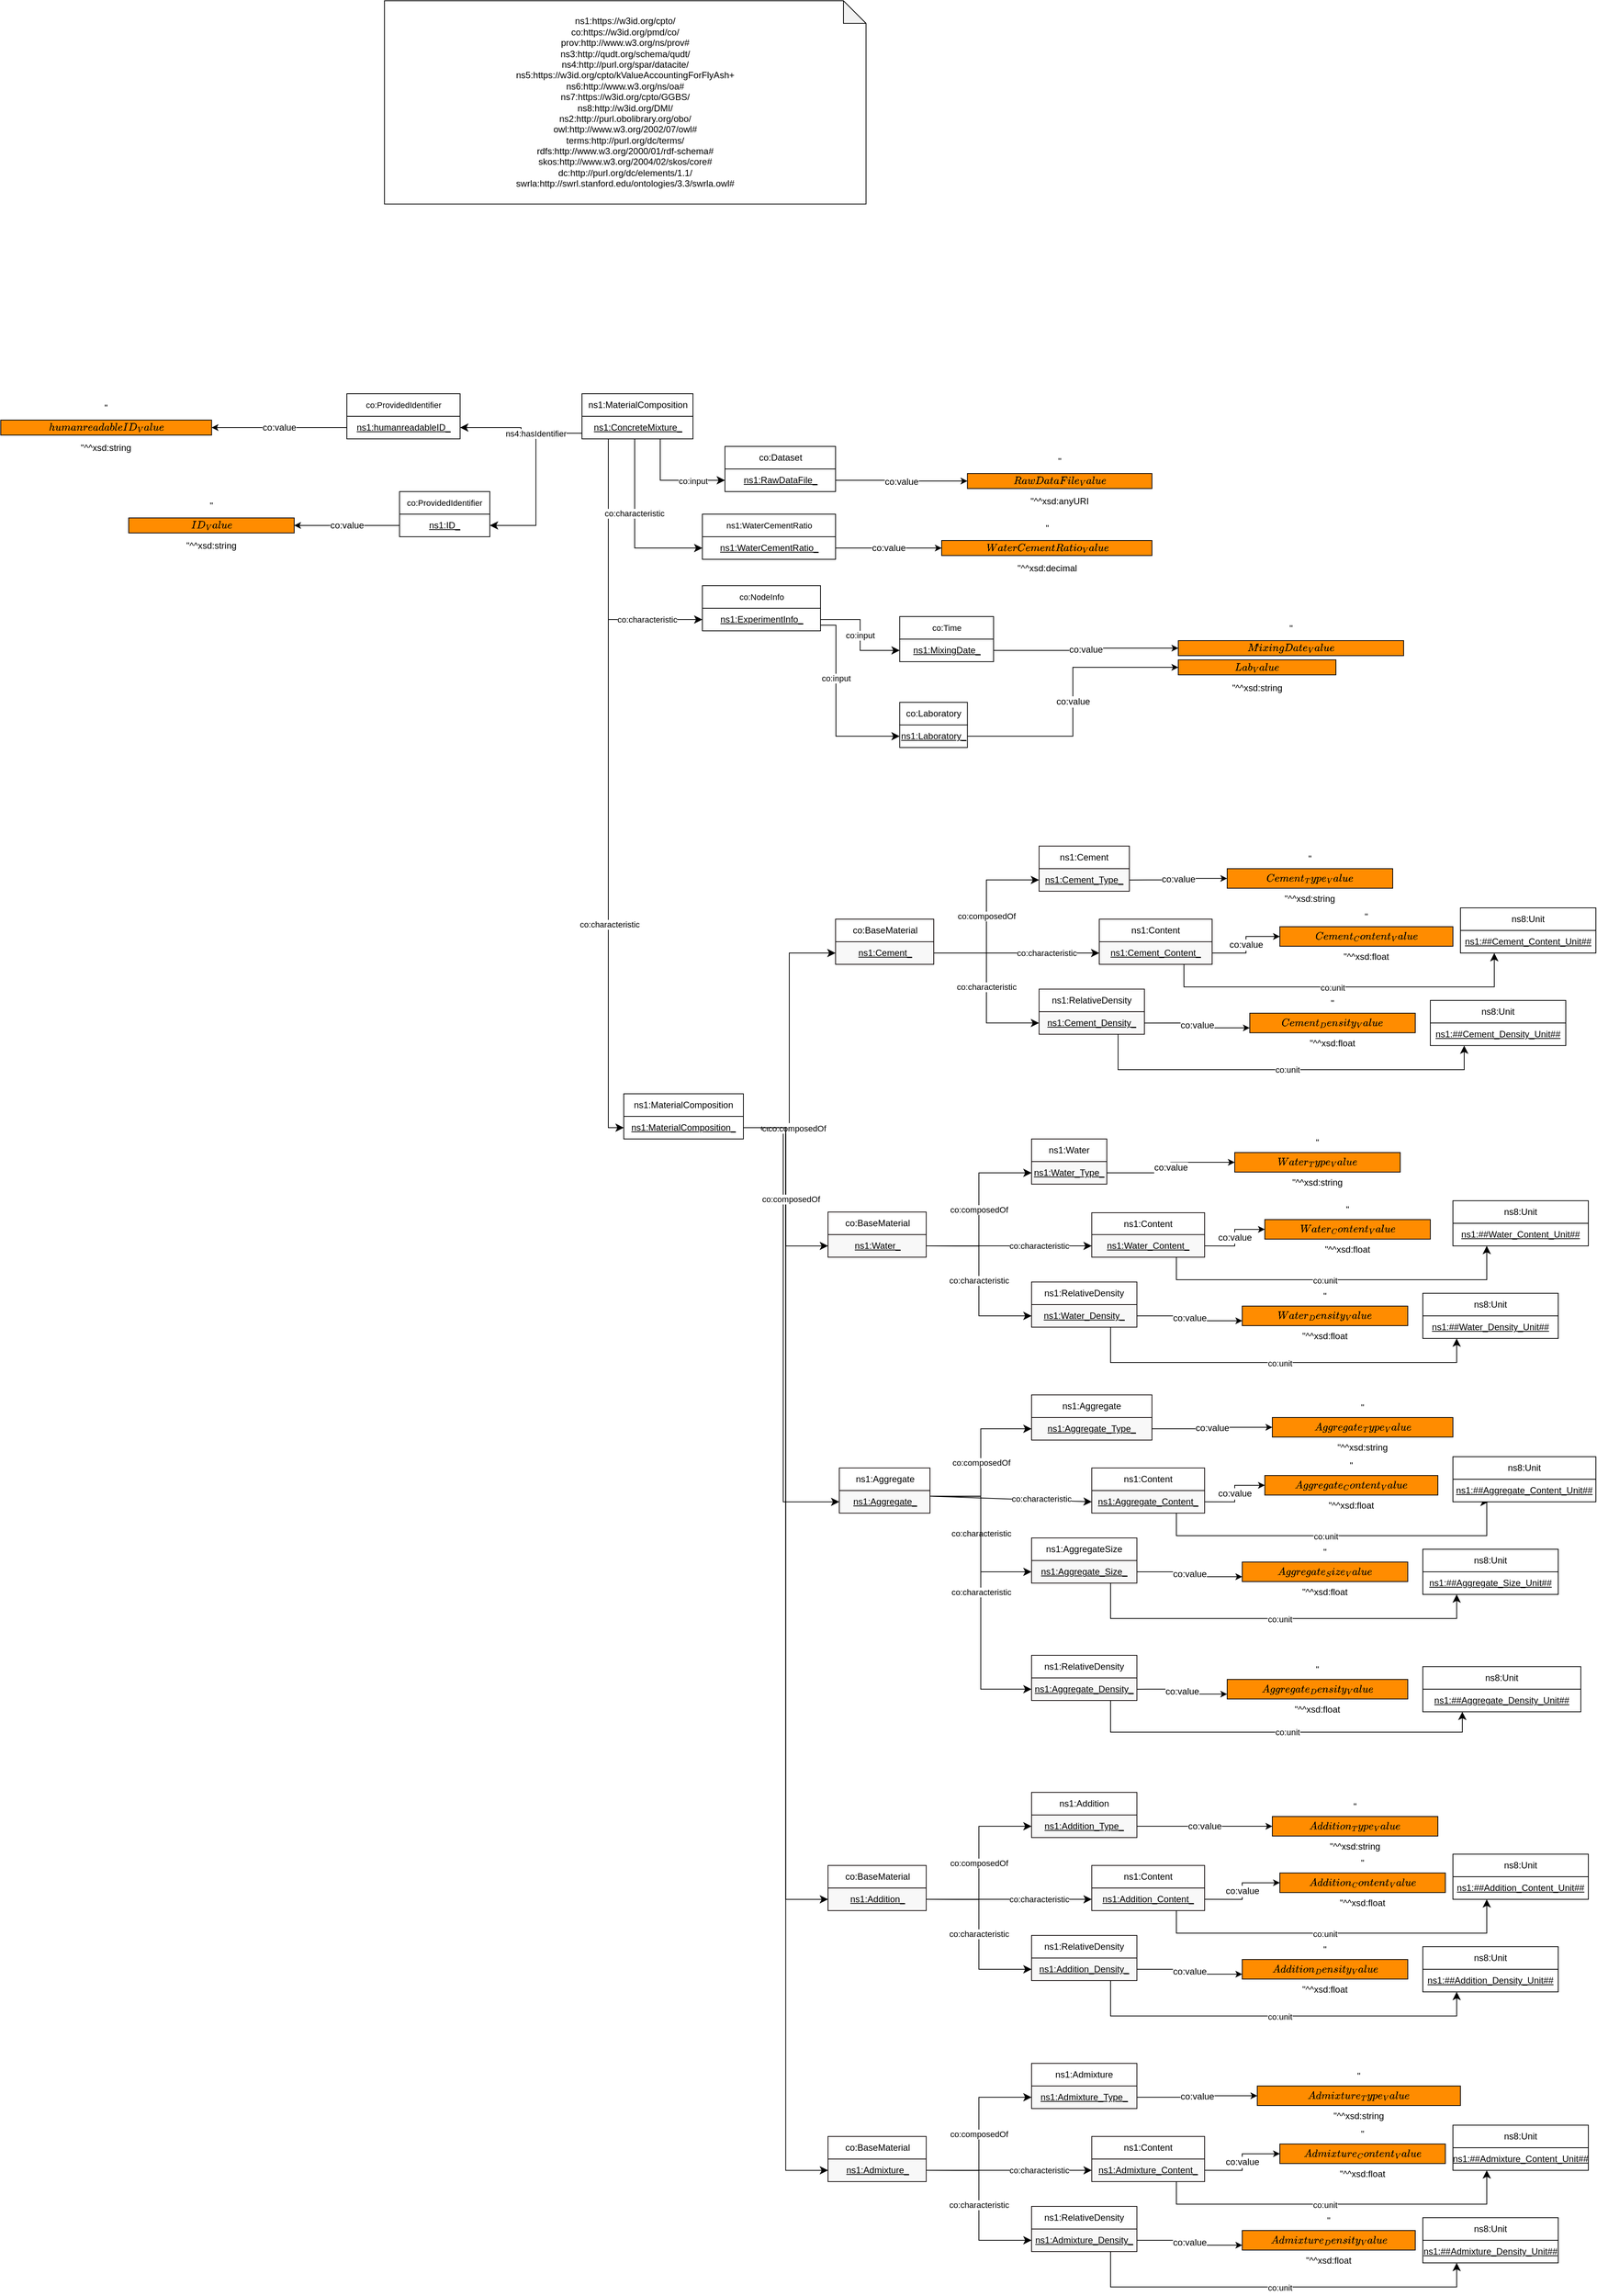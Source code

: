 <mxfile version="15.8.2" type="device"><diagram id="UXIPkQefFEDrWGH3IdC5" name="MiWoEx_neu"><mxGraphModel dx="4222" dy="3276" grid="1" gridSize="10" guides="1" tooltips="1" connect="1" arrows="1" fold="1" page="0" pageScale="1" pageWidth="827" pageHeight="1169" math="0" shadow="0"><root><mxCell id="97505-SNcamct329gDO7-0"/><mxCell id="97505-SNcamct329gDO7-1" parent="97505-SNcamct329gDO7-0"/><object label="co:Time" Type="Class" IRI="https://w3id.org/pmd/co/Time" id="4S3OoNcXCZUGaDcpZlmq-0"><mxCell style="rounded=0;whiteSpace=wrap;html=1;snapToPoint=1;points=[[0.1,0],[0.2,0],[0.3,0],[0.4,0],[0.5,0],[0.6,0],[0.7,0],[0.8,0],[0.9,0],[0,0.1],[0,0.3],[0,0.5],[0,0.7],[0,0.9],[0.1,1],[0.2,1],[0.3,1],[0.4,1],[0.5,1],[0.6,1],[0.7,1],[0.8,1],[0.9,1],[1,0.1],[1,0.3],[1,0.5],[1,0.7],[1,0.9]];fontSize=11;fillColor=#FFFFFF;" parent="97505-SNcamct329gDO7-1" vertex="1"><mxGeometry x="-1265.25" y="-1282" width="124.75" height="30" as="geometry"/></mxCell></object><object label="&lt;u style=&quot;font-size: 12px&quot;&gt;ns1:&lt;/u&gt;&lt;span style=&quot;font-size: 12px&quot;&gt;&lt;u&gt;MixingDate_&lt;/u&gt;&lt;/span&gt;" Type="Individual" IRI="Null" id="4S3OoNcXCZUGaDcpZlmq-1"><mxCell style="rounded=0;whiteSpace=wrap;html=1;snapToPoint=1;fontSize=11;" parent="97505-SNcamct329gDO7-1" vertex="1"><mxGeometry x="-1265.25" y="-1252" width="124.75" height="30" as="geometry"/></mxCell></object><object label="co:value" Type="DatatypeProperty" IRI="https://w3id.org/pmd/co/value" id="4S3OoNcXCZUGaDcpZlmq-2"><mxCell style="edgeStyle=orthogonalEdgeStyle;rounded=0;orthogonalLoop=1;jettySize=auto;html=1;fontSize=12;entryX=0;entryY=0.5;entryDx=0;entryDy=0;exitX=1;exitY=0.5;exitDx=0;exitDy=0;fillColor=#FFFFFF;" parent="97505-SNcamct329gDO7-1" source="4S3OoNcXCZUGaDcpZlmq-1" target="4S3OoNcXCZUGaDcpZlmq-3" edge="1"><mxGeometry x="-20.5" y="-1194" as="geometry"><mxPoint x="-1080.03" y="-1123" as="sourcePoint"/><mxPoint x="-577.03" y="-1635.5" as="targetPoint"/></mxGeometry></mxCell></object><object label="&quot;$$MixingDate_Value$$&quot;^^xsd:dateTime" Type="DataValue" IRI_DT="http://www.w3.org/2001/XMLSchema#dateTime" id="4S3OoNcXCZUGaDcpZlmq-3"><mxCell style="rounded=0;whiteSpace=wrap;html=1;snapToPoint=1;shadow=0;glass=0;sketch=0;strokeColor=default;fontSize=12;fillColor=#FF8C00;" parent="97505-SNcamct329gDO7-1" vertex="1"><mxGeometry x="-895" y="-1250" width="299.5" height="20" as="geometry"/></mxCell></object><object label="co:input" Type="ObjectProperty" IRI="https://w3id.org/pmd/co/input" id="4S3OoNcXCZUGaDcpZlmq-6"><mxCell style="endArrow=classic;html=1;endSize=8;arcSize=0;edgeStyle=orthogonalEdgeStyle;entryX=0;entryY=0.5;entryDx=0;entryDy=0;exitX=1;exitY=0.5;exitDx=0;exitDy=0;fillColor=#FFFFFF;" parent="97505-SNcamct329gDO7-1" source="4S3OoNcXCZUGaDcpZlmq-93" target="4S3OoNcXCZUGaDcpZlmq-1" edge="1"><mxGeometry x="-20.5" y="-1194" width="90" height="26" as="geometry"><mxPoint x="-475.5" y="-2624" as="sourcePoint"/><mxPoint x="-329.5" y="-2660" as="targetPoint"/></mxGeometry></mxCell></object><object label="ns1:MaterialComposition" Type="Class" IRI="https://w3id.org/cpto/MaterialComposition" id="4S3OoNcXCZUGaDcpZlmq-17"><mxCell style="rounded=0;whiteSpace=wrap;html=1;snapToPoint=1;points=[[0.1,0],[0.2,0],[0.3,0],[0.4,0],[0.5,0],[0.6,0],[0.7,0],[0.8,0],[0.9,0],[0,0.1],[0,0.3],[0,0.5],[0,0.7],[0,0.9],[0.1,1],[0.2,1],[0.3,1],[0.4,1],[0.5,1],[0.6,1],[0.7,1],[0.8,1],[0.9,1],[1,0.1],[1,0.3],[1,0.5],[1,0.7],[1,0.9]];fillColor=#FFFFFF;" parent="97505-SNcamct329gDO7-1" vertex="1"><mxGeometry x="-1687.5" y="-1578" width="147.5" height="30" as="geometry"/></mxCell></object><object label="&lt;u&gt;ns1:ConcreteMixture_&lt;/u&gt;" Type="Individual" IRI="Null" id="4S3OoNcXCZUGaDcpZlmq-18"><mxCell style="rounded=0;whiteSpace=wrap;html=1;snapToPoint=1;fillColor=#FFFFFF;" parent="97505-SNcamct329gDO7-1" vertex="1"><mxGeometry x="-1687.5" y="-1548" width="147.5" height="30" as="geometry"/></mxCell></object><object label="co:input" Type="ObjectProperty" IRI="https://w3id.org/pmd/co/input" id="4S3OoNcXCZUGaDcpZlmq-24"><mxCell style="endArrow=classic;html=1;exitX=0.75;exitY=1;exitDx=0;exitDy=0;endSize=8;arcSize=0;entryX=0;entryY=0.5;entryDx=0;entryDy=0;edgeStyle=orthogonalEdgeStyle;entryPerimeter=0;fillColor=#FFFFFF;" parent="97505-SNcamct329gDO7-1" source="4S3OoNcXCZUGaDcpZlmq-18" target="4S3OoNcXCZUGaDcpZlmq-26" edge="1"><mxGeometry width="90" height="26" as="geometry"><mxPoint x="-757.5" y="-1046" as="sourcePoint"/><mxPoint x="-1347.5" y="-851" as="targetPoint"/><mxPoint x="-3" y="28" as="offset"/><Array as="points"><mxPoint x="-1583.5" y="-1463"/></Array></mxGeometry></mxCell></object><object label="co:Dataset" Type="Class" IRI="https://w3id.org/pmd/co/Dataset" id="4S3OoNcXCZUGaDcpZlmq-25"><mxCell style="rounded=0;whiteSpace=wrap;html=1;snapToPoint=1;points=[[0.1,0],[0.2,0],[0.3,0],[0.4,0],[0.5,0],[0.6,0],[0.7,0],[0.8,0],[0.9,0],[0,0.1],[0,0.3],[0,0.5],[0,0.7],[0,0.9],[0.1,1],[0.2,1],[0.3,1],[0.4,1],[0.5,1],[0.6,1],[0.7,1],[0.8,1],[0.9,1],[1,0.1],[1,0.3],[1,0.5],[1,0.7],[1,0.9]];fillColor=#FFFFFF;" parent="97505-SNcamct329gDO7-1" vertex="1"><mxGeometry x="-1497.5" y="-1508" width="147" height="30" as="geometry"/></mxCell></object><object label="&lt;u&gt;ns1:RawDataFile_&lt;/u&gt;" Type="Individual" IRI="Null" id="4S3OoNcXCZUGaDcpZlmq-26"><mxCell style="rounded=0;whiteSpace=wrap;html=1;snapToPoint=1;" parent="97505-SNcamct329gDO7-1" vertex="1"><mxGeometry x="-1497.5" y="-1478" width="147" height="30" as="geometry"/></mxCell></object><object label="ns1:MaterialComposition" Type="Class" IRI="https://w3id.org/cpto/MaterialComposition" id="4S3OoNcXCZUGaDcpZlmq-28"><mxCell style="rounded=0;whiteSpace=wrap;html=1;snapToPoint=1;points=[[0.1,0],[0.2,0],[0.3,0],[0.4,0],[0.5,0],[0.6,0],[0.7,0],[0.8,0],[0.9,0],[0,0.1],[0,0.3],[0,0.5],[0,0.7],[0,0.9],[0.1,1],[0.2,1],[0.3,1],[0.4,1],[0.5,1],[0.6,1],[0.7,1],[0.8,1],[0.9,1],[1,0.1],[1,0.3],[1,0.5],[1,0.7],[1,0.9]];fillColor=#FFFFFF;" parent="97505-SNcamct329gDO7-1" vertex="1"><mxGeometry x="-1632" y="-648" width="159" height="30" as="geometry"/></mxCell></object><object label="&lt;u&gt;ns1:MaterialComposition&lt;/u&gt;&lt;u&gt;_&lt;/u&gt;" Type="Individual" IRI="Null" id="4S3OoNcXCZUGaDcpZlmq-29"><mxCell style="rounded=0;whiteSpace=wrap;html=1;snapToPoint=1;" parent="97505-SNcamct329gDO7-1" vertex="1"><mxGeometry x="-1632" y="-618" width="159" height="30" as="geometry"/></mxCell></object><object label="co:characteristic" Type="ObjectProperty" IRI="https://w3id.org/pmd/co/characteristic" id="4S3OoNcXCZUGaDcpZlmq-78"><mxCell style="endArrow=classic;html=1;endSize=8;arcSize=0;edgeStyle=orthogonalEdgeStyle;entryX=0;entryY=0.5;entryDx=0;entryDy=0;exitX=0.25;exitY=1;exitDx=0;exitDy=0;fillColor=#FFFFFF;" parent="97505-SNcamct329gDO7-1" source="4S3OoNcXCZUGaDcpZlmq-18" target="4S3OoNcXCZUGaDcpZlmq-29" edge="1"><mxGeometry x="-20.5" y="-1194" width="90" height="26" as="geometry"><mxPoint x="-1557.5" y="-1006" as="sourcePoint"/><mxPoint x="-1217.5" y="-471" as="targetPoint"/><mxPoint x="-10" y="187" as="offset"/><Array as="points"><mxPoint x="-1652.5" y="-603"/></Array></mxGeometry></mxCell></object><object label="co:Laboratory" Type="Class" IRI="https://w3id.org/pmd/co/Laboratory" id="4S3OoNcXCZUGaDcpZlmq-85"><mxCell style="rounded=0;whiteSpace=wrap;html=1;snapToPoint=1;points=[[0.1,0],[0.2,0],[0.3,0],[0.4,0],[0.5,0],[0.6,0],[0.7,0],[0.8,0],[0.9,0],[0,0.1],[0,0.3],[0,0.5],[0,0.7],[0,0.9],[0.1,1],[0.2,1],[0.3,1],[0.4,1],[0.5,1],[0.6,1],[0.7,1],[0.8,1],[0.9,1],[1,0.1],[1,0.3],[1,0.5],[1,0.7],[1,0.9]];fillColor=#FFFFFF;" parent="97505-SNcamct329gDO7-1" vertex="1"><mxGeometry x="-1265.25" y="-1168" width="90" height="30" as="geometry"/></mxCell></object><object label="&lt;u&gt;ns1:&lt;/u&gt;&lt;u&gt;Laboratory_&lt;/u&gt;" Type="Individual" IRI="Null" id="4S3OoNcXCZUGaDcpZlmq-86"><mxCell style="rounded=0;whiteSpace=wrap;html=1;snapToPoint=1;fillColor=#FFFFFF;" parent="97505-SNcamct329gDO7-1" vertex="1"><mxGeometry x="-1265.25" y="-1138" width="90" height="30" as="geometry"/></mxCell></object><object label="co:value" Type="DatatypeProperty" IRI="https://w3id.org/pmd/co/value" id="4S3OoNcXCZUGaDcpZlmq-87"><mxCell style="edgeStyle=orthogonalEdgeStyle;rounded=0;orthogonalLoop=1;jettySize=auto;html=1;fontSize=12;entryX=0;entryY=0.5;entryDx=0;entryDy=0;exitX=1;exitY=0.5;exitDx=0;exitDy=0;fillColor=#FFFFFF;" parent="97505-SNcamct329gDO7-1" source="4S3OoNcXCZUGaDcpZlmq-86" target="4S3OoNcXCZUGaDcpZlmq-88" edge="1"><mxGeometry x="-20.5" y="-1194" as="geometry"><mxPoint x="-1740.5" y="237" as="sourcePoint"/><mxPoint x="-4389.97" y="8851.26" as="targetPoint"/></mxGeometry></mxCell></object><object label="&quot;$$Lab_Value$$&quot;^^xsd:string" Type="DataValue" IRI_DT="http://www.w3.org/2001/XMLSchema#string" id="4S3OoNcXCZUGaDcpZlmq-88"><mxCell style="rounded=0;whiteSpace=wrap;html=1;snapToPoint=1;shadow=0;glass=0;sketch=0;strokeColor=default;fontSize=12;fillColor=#FF8C00;" parent="97505-SNcamct329gDO7-1" vertex="1"><mxGeometry x="-895" y="-1224.5" width="209.5" height="20" as="geometry"/></mxCell></object><object label="co:input" Type="ObjectProperty" IRI="https://w3id.org/pmd/co/input" id="4S3OoNcXCZUGaDcpZlmq-89"><mxCell style="endArrow=classic;html=1;endSize=8;arcSize=0;edgeStyle=orthogonalEdgeStyle;entryX=0;entryY=0.5;entryDx=0;entryDy=0;exitX=1;exitY=0.75;exitDx=0;exitDy=0;fillColor=#FFFFFF;" parent="97505-SNcamct329gDO7-1" source="4S3OoNcXCZUGaDcpZlmq-93" target="4S3OoNcXCZUGaDcpZlmq-86" edge="1"><mxGeometry width="90" height="26" as="geometry"><mxPoint x="-210.5" y="-1985" as="sourcePoint"/><mxPoint x="-770.5" y="-665.0" as="targetPoint"/><mxPoint x="-32" y="-3" as="offset"/><Array as="points"><mxPoint x="-1350" y="-1270"/><mxPoint x="-1350" y="-1123"/></Array></mxGeometry></mxCell></object><object label="co:NodeInfo" Type="Class" IRI="https://w3id.org/pmd/co/NodeInfo" id="4S3OoNcXCZUGaDcpZlmq-92"><mxCell style="rounded=0;whiteSpace=wrap;html=1;snapToPoint=1;points=[[0.1,0],[0.2,0],[0.3,0],[0.4,0],[0.5,0],[0.6,0],[0.7,0],[0.8,0],[0.9,0],[0,0.1],[0,0.3],[0,0.5],[0,0.7],[0,0.9],[0.1,1],[0.2,1],[0.3,1],[0.4,1],[0.5,1],[0.6,1],[0.7,1],[0.8,1],[0.9,1],[1,0.1],[1,0.3],[1,0.5],[1,0.7],[1,0.9]];fontSize=11;fillColor=#FFFFFF;" parent="97505-SNcamct329gDO7-1" vertex="1"><mxGeometry x="-1527.5" y="-1323" width="157" height="30" as="geometry"/></mxCell></object><object label="&lt;u style=&quot;font-size: 12px&quot;&gt;ns1:&lt;/u&gt;&lt;u&gt;&lt;font style=&quot;font-size: 12px&quot;&gt;ExperimentInfo_&lt;/font&gt;&lt;/u&gt;" Type="Individual" IRI="Null" id="4S3OoNcXCZUGaDcpZlmq-93"><mxCell style="rounded=0;whiteSpace=wrap;html=1;snapToPoint=1;fontSize=11;" parent="97505-SNcamct329gDO7-1" vertex="1"><mxGeometry x="-1527.5" y="-1293" width="157" height="30" as="geometry"/></mxCell></object><object label="co:characteristic" Type="ObjectProperty" IRI="https://w3id.org/pmd/co/characteristic" id="4S3OoNcXCZUGaDcpZlmq-94"><mxCell style="endArrow=classic;html=1;endSize=8;arcSize=0;edgeStyle=orthogonalEdgeStyle;entryX=0;entryY=0.5;entryDx=0;entryDy=0;exitX=0.25;exitY=1;exitDx=0;exitDy=0;fillColor=#FFFFFF;" parent="97505-SNcamct329gDO7-1" source="4S3OoNcXCZUGaDcpZlmq-18" target="4S3OoNcXCZUGaDcpZlmq-93" edge="1"><mxGeometry x="-1327.5" y="-496" width="90" height="26" as="geometry"><mxPoint x="-1557.5" y="-1006" as="sourcePoint"/><mxPoint x="-1427.5" y="-731" as="targetPoint"/><mxPoint x="-12" y="120" as="offset"/><Array as="points"><mxPoint x="-1652.5" y="-1278"/></Array></mxGeometry></mxCell></object><object label="ns1:WaterCementRatio" Type="Class" IRI="https://w3id.org/cpto/WaterCementRatio" id="4S3OoNcXCZUGaDcpZlmq-144"><mxCell style="rounded=0;whiteSpace=wrap;html=1;snapToPoint=1;points=[[0.1,0],[0.2,0],[0.3,0],[0.4,0],[0.5,0],[0.6,0],[0.7,0],[0.8,0],[0.9,0],[0,0.1],[0,0.3],[0,0.5],[0,0.7],[0,0.9],[0.1,1],[0.2,1],[0.3,1],[0.4,1],[0.5,1],[0.6,1],[0.7,1],[0.8,1],[0.9,1],[1,0.1],[1,0.3],[1,0.5],[1,0.7],[1,0.9]];fontSize=11;fillColor=#FFFFFF;" parent="97505-SNcamct329gDO7-1" vertex="1"><mxGeometry x="-1527.5" y="-1418" width="177" height="30" as="geometry"/></mxCell></object><object label="&lt;u style=&quot;font-size: 12px&quot;&gt;ns1:&lt;/u&gt;&lt;u&gt;&lt;font style=&quot;font-size: 12px&quot;&gt;WaterCementRatio_&lt;/font&gt;&lt;/u&gt;" Type="Individual" IRI="Null" id="4S3OoNcXCZUGaDcpZlmq-145"><mxCell style="rounded=0;whiteSpace=wrap;html=1;snapToPoint=1;fontSize=11;fillColor=#FFFFFF;" parent="97505-SNcamct329gDO7-1" vertex="1"><mxGeometry x="-1527.5" y="-1388" width="177" height="30" as="geometry"/></mxCell></object><object label="co:characteristic" Type="ObjectProperty" IRI="https://w3id.org/pmd/co/characteristic" id="4S3OoNcXCZUGaDcpZlmq-146"><mxCell style="endArrow=classic;html=1;endSize=8;arcSize=0;entryX=0;entryY=0.5;entryDx=0;entryDy=0;edgeStyle=orthogonalEdgeStyle;exitX=0.5;exitY=1;exitDx=0;exitDy=0;fillColor=#FFFFFF;" parent="97505-SNcamct329gDO7-1" source="4S3OoNcXCZUGaDcpZlmq-18" target="4S3OoNcXCZUGaDcpZlmq-145" edge="1"><mxGeometry width="90" height="26" as="geometry"><mxPoint x="-1697.5" y="-1145.97" as="sourcePoint"/><mxPoint x="-1606.5" y="-1123.47" as="targetPoint"/><mxPoint x="-47" y="26" as="offset"/><Array as="points"><mxPoint x="-1617.5" y="-1373"/></Array></mxGeometry></mxCell></object><object label="co:value" Type="DatatypeProperty" IRI="https://w3id.org/pmd/co/value" id="4S3OoNcXCZUGaDcpZlmq-147"><mxCell style="edgeStyle=orthogonalEdgeStyle;rounded=0;orthogonalLoop=1;jettySize=auto;html=1;exitX=1;exitY=0.5;exitDx=0;exitDy=0;fontSize=12;entryX=0;entryY=0.5;entryDx=0;entryDy=0;fillColor=#FFFFFF;" parent="97505-SNcamct329gDO7-1" source="4S3OoNcXCZUGaDcpZlmq-145" target="4S3OoNcXCZUGaDcpZlmq-148" edge="1"><mxGeometry x="-20.5" y="-1194" as="geometry"><mxPoint x="-349.5" y="-1915" as="sourcePoint"/><mxPoint x="-918.5" y="-1687" as="targetPoint"/></mxGeometry></mxCell></object><object label="&quot;$$WaterCementRatio_Value$$&quot;^^xsd:decimal" Type="DataValue" IRI_DT="http://www.w3.org/2001/XMLSchema#decimal" id="4S3OoNcXCZUGaDcpZlmq-148"><mxCell style="rounded=0;whiteSpace=wrap;html=1;snapToPoint=1;shadow=0;glass=0;sketch=0;strokeColor=default;fontSize=12;fillColor=#FF8C00;" parent="97505-SNcamct329gDO7-1" vertex="1"><mxGeometry x="-1209.5" y="-1383" width="279.5" height="20" as="geometry"/></mxCell></object><object label="co:ProvidedIdentifier" Type="Class" IRI="https://w3id.org/pmd/co/ProvidedIdentifier" id="YiSI-3_hxDZqlvMmnj0z-44"><mxCell style="rounded=0;whiteSpace=wrap;html=1;snapToPoint=1;points=[[0.1,0],[0.2,0],[0.3,0],[0.4,0],[0.5,0],[0.6,0],[0.7,0],[0.8,0],[0.9,0],[0,0.1],[0,0.3],[0,0.5],[0,0.7],[0,0.9],[0.1,1],[0.2,1],[0.3,1],[0.4,1],[0.5,1],[0.6,1],[0.7,1],[0.8,1],[0.9,1],[1,0.1],[1,0.3],[1,0.5],[1,0.7],[1,0.9]];fontSize=11;fillColor=#FFFFFF;" parent="97505-SNcamct329gDO7-1" vertex="1"><mxGeometry x="-1930" y="-1448" width="120" height="30" as="geometry"/></mxCell></object><object label="&lt;u style=&quot;font-size: 12px&quot;&gt;ns1:&lt;/u&gt;&lt;u&gt;&lt;font style=&quot;font-size: 12px&quot;&gt;ID_&lt;/font&gt;&lt;/u&gt;" Type="Individual" IRI="Null" id="YiSI-3_hxDZqlvMmnj0z-45"><mxCell style="rounded=0;whiteSpace=wrap;html=1;snapToPoint=1;fontSize=11;" parent="97505-SNcamct329gDO7-1" vertex="1"><mxGeometry x="-1930" y="-1418" width="120" height="30" as="geometry"/></mxCell></object><object label="ns4:hasIdentifier" Type="ObjectProperty" IRI="http://purl.org/spar/datacite/hasIdentifier" id="YiSI-3_hxDZqlvMmnj0z-46"><mxCell style="endArrow=classic;html=1;endSize=8;arcSize=0;edgeStyle=orthogonalEdgeStyle;entryX=1;entryY=0.5;entryDx=0;entryDy=0;exitX=0;exitY=0.75;exitDx=0;exitDy=0;fillColor=#FFFFFF;" parent="97505-SNcamct329gDO7-1" source="4S3OoNcXCZUGaDcpZlmq-18" target="YiSI-3_hxDZqlvMmnj0z-45" edge="1"><mxGeometry width="90" height="26" as="geometry"><mxPoint x="-1717.5" y="-1286" as="sourcePoint"/><mxPoint x="-2935.5" y="2316.5" as="targetPoint"/><mxPoint y="-61" as="offset"/></mxGeometry></mxCell></object><object label="&quot;$$ID_Value$$&quot;^^xsd:string" Type="DataValue" IRI_DT="http://www.w3.org/2001/XMLSchema#string" id="YiSI-3_hxDZqlvMmnj0z-47"><mxCell style="rounded=0;whiteSpace=wrap;html=1;snapToPoint=1;shadow=0;glass=0;sketch=0;strokeColor=default;fontSize=12;fillColor=#FF8C00;" parent="97505-SNcamct329gDO7-1" vertex="1"><mxGeometry x="-2290" y="-1413" width="220" height="20" as="geometry"/></mxCell></object><object label="co:value" Type="DatatypeProperty" IRI="https://w3id.org/pmd/co/value" id="YiSI-3_hxDZqlvMmnj0z-48"><mxCell style="edgeStyle=orthogonalEdgeStyle;rounded=0;orthogonalLoop=1;jettySize=auto;html=1;fontSize=12;entryX=1;entryY=0.5;entryDx=0;entryDy=0;exitX=0;exitY=0.5;exitDx=0;exitDy=0;fillColor=#FFFFFF;" parent="97505-SNcamct329gDO7-1" source="YiSI-3_hxDZqlvMmnj0z-45" target="YiSI-3_hxDZqlvMmnj0z-47" edge="1"><mxGeometry as="geometry"><mxPoint x="-2395" y="-33" as="sourcePoint"/><mxPoint x="-2280" y="-44" as="targetPoint"/></mxGeometry></mxCell></object><object label="&quot;$$RawDataFile_Value$$&quot;^^xsd:anyURI" Type="DataValue" IRI_DT="http://www.w3.org/2001/XMLSchema#anyURI" id="KAcNWF4rV9uF_w8Jalqu-5"><mxCell style="rounded=0;whiteSpace=wrap;html=1;snapToPoint=1;shadow=0;glass=0;sketch=0;strokeColor=default;fontSize=12;fillColor=#FF8C00;" parent="97505-SNcamct329gDO7-1" vertex="1"><mxGeometry x="-1175.25" y="-1472" width="245.25" height="20" as="geometry"/></mxCell></object><object label="co:value" Type="DatatypeProperty" IRI="https://w3id.org/pmd/co/value" id="KAcNWF4rV9uF_w8Jalqu-6"><mxCell style="edgeStyle=orthogonalEdgeStyle;rounded=0;orthogonalLoop=1;jettySize=auto;html=1;fontSize=12;entryX=0;entryY=0.5;entryDx=0;entryDy=0;exitX=1;exitY=0.5;exitDx=0;exitDy=0;fillColor=#FFFFFF;" parent="97505-SNcamct329gDO7-1" source="4S3OoNcXCZUGaDcpZlmq-26" target="KAcNWF4rV9uF_w8Jalqu-5" edge="1"><mxGeometry as="geometry"><mxPoint x="-1323.53" y="-1474" as="sourcePoint"/><mxPoint x="-642.59" y="-1269" as="targetPoint"/><mxPoint y="1" as="offset"/></mxGeometry></mxCell></object><object label="co:ProvidedIdentifier" Type="Class" IRI="https://w3id.org/pmd/co/ProvidedIdentifier" id="DDXoSaGLTSzlOwV82whQ-0"><mxCell style="rounded=0;whiteSpace=wrap;html=1;snapToPoint=1;points=[[0.1,0],[0.2,0],[0.3,0],[0.4,0],[0.5,0],[0.6,0],[0.7,0],[0.8,0],[0.9,0],[0,0.1],[0,0.3],[0,0.5],[0,0.7],[0,0.9],[0.1,1],[0.2,1],[0.3,1],[0.4,1],[0.5,1],[0.6,1],[0.7,1],[0.8,1],[0.9,1],[1,0.1],[1,0.3],[1,0.5],[1,0.7],[1,0.9]];fontSize=11;fillColor=#FFFFFF;" parent="97505-SNcamct329gDO7-1" vertex="1"><mxGeometry x="-2000" y="-1578" width="150.5" height="30" as="geometry"/></mxCell></object><object label="&lt;u style=&quot;font-size: 12px&quot;&gt;ns1:humanreadable&lt;/u&gt;&lt;u&gt;&lt;font style=&quot;font-size: 12px&quot;&gt;ID_&lt;/font&gt;&lt;/u&gt;" Type="Individual" IRI="Null" id="DDXoSaGLTSzlOwV82whQ-1"><mxCell style="rounded=0;whiteSpace=wrap;html=1;snapToPoint=1;fontSize=11;" parent="97505-SNcamct329gDO7-1" vertex="1"><mxGeometry x="-2000" y="-1548" width="150.5" height="30" as="geometry"/></mxCell></object><object label="ns4:hasIdentifier" Type="ObjectProperty" IRI="http://purl.org/spar/datacite/hasIdentifier" id="DDXoSaGLTSzlOwV82whQ-2"><mxCell style="endArrow=classic;html=1;endSize=8;arcSize=0;edgeStyle=orthogonalEdgeStyle;entryX=1;entryY=0.5;entryDx=0;entryDy=0;exitX=0;exitY=0.75;exitDx=0;exitDy=0;fillColor=#FFFFFF;" parent="97505-SNcamct329gDO7-1" source="4S3OoNcXCZUGaDcpZlmq-18" target="DDXoSaGLTSzlOwV82whQ-1" edge="1"><mxGeometry width="90" height="26" as="geometry"><mxPoint x="-1138" y="-1763.93" as="sourcePoint"/><mxPoint x="-2386" y="2078.07" as="targetPoint"/><mxPoint x="19" y="4" as="offset"/></mxGeometry></mxCell></object><object label="&quot;$$humanreadableID_Value$$&quot;^^xsd:string" Type="DataValue" IRI_DT="http://www.w3.org/2001/XMLSchema#string" id="DDXoSaGLTSzlOwV82whQ-3"><mxCell style="rounded=0;whiteSpace=wrap;html=1;snapToPoint=1;shadow=0;glass=0;sketch=0;strokeColor=default;fontSize=12;fillColor=#FF8C00;" parent="97505-SNcamct329gDO7-1" vertex="1"><mxGeometry x="-2460" y="-1543" width="280.25" height="20" as="geometry"/></mxCell></object><object label="co:value" Type="DatatypeProperty" IRI="https://w3id.org/pmd/co/value" id="DDXoSaGLTSzlOwV82whQ-4"><mxCell style="edgeStyle=orthogonalEdgeStyle;rounded=0;orthogonalLoop=1;jettySize=auto;html=1;fontSize=12;entryX=1;entryY=0.5;entryDx=0;entryDy=0;exitX=0;exitY=0.5;exitDx=0;exitDy=0;fillColor=#FFFFFF;" parent="97505-SNcamct329gDO7-1" source="DDXoSaGLTSzlOwV82whQ-1" target="DDXoSaGLTSzlOwV82whQ-3" edge="1"><mxGeometry as="geometry"><mxPoint x="-2415" y="-214.71" as="sourcePoint"/><mxPoint x="-2300" y="-225.71" as="targetPoint"/><mxPoint as="offset"/></mxGeometry></mxCell></object><object label="ns1:https://w3id.org/cpto/&lt;br&gt;co:https://w3id.org/pmd/co/&lt;br&gt;prov:http://www.w3.org/ns/prov#&lt;br&gt;ns3:http://qudt.org/schema/qudt/&lt;br&gt;ns4:http://purl.org/spar/datacite/&lt;br&gt;ns5:https://w3id.org/cpto/kValueAccountingForFlyAsh+&lt;br&gt;ns6:http://www.w3.org/ns/oa#&lt;br&gt;ns7:https://w3id.org/cpto/GGBS/&lt;br&gt;ns8:http://w3id.org/DMI/&lt;br&gt;ns2:http://purl.obolibrary.org/obo/&lt;br&gt;owl:http://www.w3.org/2002/07/owl#&lt;br&gt;terms:http://purl.org/dc/terms/&lt;br&gt;rdfs:http://www.w3.org/2000/01/rdf-schema#&lt;br&gt;skos:http://www.w3.org/2004/02/skos/core#&lt;br&gt;dc:http://purl.org/dc/elements/1.1/&lt;br&gt;swrla:http://swrl.stanford.edu/ontologies/3.3/swrla.owl#" Type="Namespace" id="f1eq6-F0vzFCOijgBrFX-0"><mxCell style="shape=note;whiteSpace=wrap;html=1;backgroundOutline=1;darkOpacity=0.05;" parent="97505-SNcamct329gDO7-1" vertex="1"><mxGeometry x="-1950" y="-2100" width="640" height="270" as="geometry"/></mxCell></object><object label="co:BaseMaterial" Type="Class" IRI="https://w3id.org/pmd/co/BaseMaterial" id="f1eq6-F0vzFCOijgBrFX-1"><mxCell style="rounded=0;whiteSpace=wrap;html=1;snapToPoint=1;points=[[0.1,0],[0.2,0],[0.3,0],[0.4,0],[0.5,0],[0.6,0],[0.7,0],[0.8,0],[0.9,0],[0,0.1],[0,0.3],[0,0.5],[0,0.7],[0,0.9],[0.1,1],[0.2,1],[0.3,1],[0.4,1],[0.5,1],[0.6,1],[0.7,1],[0.8,1],[0.9,1],[1,0.1],[1,0.3],[1,0.5],[1,0.7],[1,0.9]];strokeColor=#0F0707;fillColor=#FFFFFF;" parent="97505-SNcamct329gDO7-1" vertex="1"><mxGeometry x="-1350.5" y="-880" width="130.5" height="30" as="geometry"/></mxCell></object><object label="&lt;u&gt;ns1:Cement_&lt;/u&gt;" Type="Individual" IRI="Null" id="f1eq6-F0vzFCOijgBrFX-2"><mxCell style="rounded=0;whiteSpace=wrap;html=1;snapToPoint=1;strokeColor=#0F0707;fillColor=#F8F8F8;" parent="97505-SNcamct329gDO7-1" vertex="1"><mxGeometry x="-1350.5" y="-850" width="130.5" height="30" as="geometry"/></mxCell></object><object label="co:composedOf" Type="ObjectProperty" IRI="https://w3id.org/pmd/co/composedOf" id="f1eq6-F0vzFCOijgBrFX-3"><mxCell style="endArrow=classic;html=1;exitX=1;exitY=0.5;exitDx=0;exitDy=0;entryX=0;entryY=0.5;entryDx=0;entryDy=0;endSize=8;arcSize=0;edgeStyle=orthogonalEdgeStyle;" parent="97505-SNcamct329gDO7-1" source="4S3OoNcXCZUGaDcpZlmq-29" target="f1eq6-F0vzFCOijgBrFX-2" edge="1"><mxGeometry width="90" height="26" as="geometry"><mxPoint x="-1370.495" y="-690.0" as="sourcePoint"/><mxPoint x="-1246.495" y="-690.0" as="targetPoint"/><mxPoint y="116" as="offset"/><Array as="points"><mxPoint x="-1412" y="-603"/><mxPoint x="-1412" y="-835"/></Array></mxGeometry></mxCell></object><object label="co:composedOf" Type="ObjectProperty" IRI="https://w3id.org/pmd/co/composedOf" id="f1eq6-F0vzFCOijgBrFX-16"><mxCell style="endArrow=classic;html=1;exitX=1;exitY=0.5;exitDx=0;exitDy=0;entryX=0;entryY=0.5;entryDx=0;entryDy=0;endSize=8;arcSize=0;edgeStyle=orthogonalEdgeStyle;" parent="97505-SNcamct329gDO7-1" source="f1eq6-F0vzFCOijgBrFX-2" target="f1eq6-F0vzFCOijgBrFX-18" edge="1"><mxGeometry x="-1180.004" y="-858.002" width="90" height="26" as="geometry"><mxPoint x="-1180.004" y="-858.002" as="sourcePoint"/><mxPoint x="-1056.004" y="-858.002" as="targetPoint"/></mxGeometry></mxCell></object><object label="ns1:Cement" Type="Class" IRI="https://w3id.org/cpto/Cement" id="f1eq6-F0vzFCOijgBrFX-17"><mxCell style="rounded=0;whiteSpace=wrap;html=1;snapToPoint=1;points=[[0.1,0],[0.2,0],[0.3,0],[0.4,0],[0.5,0],[0.6,0],[0.7,0],[0.8,0],[0.9,0],[0,0.1],[0,0.3],[0,0.5],[0,0.7],[0,0.9],[0.1,1],[0.2,1],[0.3,1],[0.4,1],[0.5,1],[0.6,1],[0.7,1],[0.8,1],[0.9,1],[1,0.1],[1,0.3],[1,0.5],[1,0.7],[1,0.9]];strokeColor=#0F0707;fillColor=#FFFFFF;" parent="97505-SNcamct329gDO7-1" vertex="1"><mxGeometry x="-1080" y="-977.06" width="120" height="30" as="geometry"/></mxCell></object><object label="&lt;u&gt;ns1:Cement_Type_&lt;/u&gt;" Type="Individual" IRI="Null" id="f1eq6-F0vzFCOijgBrFX-18"><mxCell style="rounded=0;whiteSpace=wrap;html=1;snapToPoint=1;strokeColor=#0F0707;fillColor=#F8F8F8;" parent="97505-SNcamct329gDO7-1" vertex="1"><mxGeometry x="-1080" y="-947.06" width="120" height="30" as="geometry"/></mxCell></object><object label="co:characteristic" Type="ObjectProperty" IRI="https://w3id.org/pmd/co/characteristic" id="f1eq6-F0vzFCOijgBrFX-19"><mxCell style="endArrow=classic;html=1;exitX=1;exitY=0.5;exitDx=0;exitDy=0;endSize=8;arcSize=0;entryX=0;entryY=0.5;entryDx=0;entryDy=0;" parent="97505-SNcamct329gDO7-1" source="f1eq6-F0vzFCOijgBrFX-2" target="f1eq6-F0vzFCOijgBrFX-21" edge="1"><mxGeometry width="90" height="26" as="geometry"><mxPoint x="-1169.998" y="-810.004" as="sourcePoint"/><mxPoint x="-1090" y="-820" as="targetPoint"/><mxPoint x="40" as="offset"/></mxGeometry></mxCell></object><object label="ns1:Content" Type="Class" IRI="https://w3id.org/cpto/Content" id="f1eq6-F0vzFCOijgBrFX-20"><mxCell style="rounded=0;whiteSpace=wrap;html=1;snapToPoint=1;points=[[0.1,0],[0.2,0],[0.3,0],[0.4,0],[0.5,0],[0.6,0],[0.7,0],[0.8,0],[0.9,0],[0,0.1],[0,0.3],[0,0.5],[0,0.7],[0,0.9],[0.1,1],[0.2,1],[0.3,1],[0.4,1],[0.5,1],[0.6,1],[0.7,1],[0.8,1],[0.9,1],[1,0.1],[1,0.3],[1,0.5],[1,0.7],[1,0.9]];strokeColor=#0F0707;fillColor=#FFFFFF;" parent="97505-SNcamct329gDO7-1" vertex="1"><mxGeometry x="-1000" y="-880" width="150" height="30" as="geometry"/></mxCell></object><object label="&lt;u&gt;ns1:Cement_Content_&lt;/u&gt;" Type="Individual" IRI="Null" id="f1eq6-F0vzFCOijgBrFX-21"><mxCell style="rounded=0;whiteSpace=wrap;html=1;snapToPoint=1;strokeColor=#0F0707;fillColor=#F8F8F8;" parent="97505-SNcamct329gDO7-1" vertex="1"><mxGeometry x="-1000" y="-850" width="150" height="30" as="geometry"/></mxCell></object><object label="co:characteristic" Type="ObjectProperty" IRI="https://w3id.org/pmd/co/characteristic" id="f1eq6-F0vzFCOijgBrFX-22"><mxCell style="endArrow=classic;html=1;exitX=1;exitY=0.5;exitDx=0;exitDy=0;endSize=8;arcSize=0;entryX=0;entryY=0.5;entryDx=0;entryDy=0;edgeStyle=orthogonalEdgeStyle;" parent="97505-SNcamct329gDO7-1" source="f1eq6-F0vzFCOijgBrFX-2" target="f1eq6-F0vzFCOijgBrFX-24" edge="1"><mxGeometry width="90" height="26" as="geometry"><mxPoint x="-1265.251" y="-793.998" as="sourcePoint"/><mxPoint x="-1109" y="-740" as="targetPoint"/><mxPoint y="-1" as="offset"/></mxGeometry></mxCell></object><object label="ns1:RelativeDensity" Type="Class" IRI="https://w3id.org/cpto/RelativeDensity" id="f1eq6-F0vzFCOijgBrFX-23"><mxCell style="rounded=0;whiteSpace=wrap;html=1;snapToPoint=1;points=[[0.1,0],[0.2,0],[0.3,0],[0.4,0],[0.5,0],[0.6,0],[0.7,0],[0.8,0],[0.9,0],[0,0.1],[0,0.3],[0,0.5],[0,0.7],[0,0.9],[0.1,1],[0.2,1],[0.3,1],[0.4,1],[0.5,1],[0.6,1],[0.7,1],[0.8,1],[0.9,1],[1,0.1],[1,0.3],[1,0.5],[1,0.7],[1,0.9]];strokeColor=#0F0707;fillColor=#FFFFFF;" parent="97505-SNcamct329gDO7-1" vertex="1"><mxGeometry x="-1080" y="-787.06" width="140" height="30" as="geometry"/></mxCell></object><object label="&lt;u&gt;ns1:Cement_Density_&lt;/u&gt;" Type="Individual" IRI="Null" id="f1eq6-F0vzFCOijgBrFX-24"><mxCell style="rounded=0;whiteSpace=wrap;html=1;snapToPoint=1;strokeColor=#0F0707;fillColor=#F8F8F8;" parent="97505-SNcamct329gDO7-1" vertex="1"><mxGeometry x="-1080" y="-757.06" width="140" height="30" as="geometry"/></mxCell></object><object label="co:unit" Type="ObjectProperty" IRI="https://w3id.org/pmd/co/unit" id="4debdBr3dE2mrL2Lvimg-1"><mxCell style="endArrow=classic;html=1;exitX=0.75;exitY=1;exitDx=0;exitDy=0;entryX=0.25;entryY=1;entryDx=0;entryDy=0;endSize=8;arcSize=0;edgeStyle=orthogonalEdgeStyle;" parent="97505-SNcamct329gDO7-1" source="f1eq6-F0vzFCOijgBrFX-21" target="4debdBr3dE2mrL2Lvimg-5" edge="1"><mxGeometry width="90" height="26" as="geometry"><mxPoint x="-879.995" y="-809.999" as="sourcePoint"/><mxPoint x="-803.995" y="-809.999" as="targetPoint"/><Array as="points"><mxPoint x="-888" y="-790"/><mxPoint x="-475" y="-790"/></Array><mxPoint x="-9" y="38" as="offset"/></mxGeometry></mxCell></object><object label="&quot;$$Cement_Content_Value$$&quot;^^xsd:float" Type="DataValue" IRI_DT="http://www.w3.org/2001/XMLSchema#float" id="4debdBr3dE2mrL2Lvimg-2"><mxCell style="rounded=0;whiteSpace=wrap;html=1;fillColor=#FF8C00;" parent="97505-SNcamct329gDO7-1" vertex="1"><mxGeometry x="-760" y="-870" width="230" height="26" as="geometry"/></mxCell></object><object label="&quot;$$Cement_Density_Value$$&quot;^^xsd:float" Type="DataValue" IRI_DT="http://www.w3.org/2001/XMLSchema#float" id="4debdBr3dE2mrL2Lvimg-3"><mxCell style="rounded=0;whiteSpace=wrap;html=1;fillColor=#FF8C00;" parent="97505-SNcamct329gDO7-1" vertex="1"><mxGeometry x="-800" y="-755.06" width="220" height="26" as="geometry"/></mxCell></object><object label="ns8:Unit" Type="Class" IRI="http://qudt.org/schema/qudt/Unit" id="4debdBr3dE2mrL2Lvimg-4"><mxCell style="rounded=0;whiteSpace=wrap;html=1;snapToPoint=1;points=[[0.1,0],[0.2,0],[0.3,0],[0.4,0],[0.5,0],[0.6,0],[0.7,0],[0.8,0],[0.9,0],[0,0.1],[0,0.3],[0,0.5],[0,0.7],[0,0.9],[0.1,1],[0.2,1],[0.3,1],[0.4,1],[0.5,1],[0.6,1],[0.7,1],[0.8,1],[0.9,1],[1,0.1],[1,0.3],[1,0.5],[1,0.7],[1,0.9]];fillColor=#FFFFFF;" parent="97505-SNcamct329gDO7-1" vertex="1"><mxGeometry x="-520" y="-895" width="180" height="30" as="geometry"/></mxCell></object><object label="&lt;u&gt;ns1:##Cement_Content_Unit##&lt;/u&gt;" Type="Individual" IRI="Null" id="4debdBr3dE2mrL2Lvimg-5"><mxCell style="rounded=0;whiteSpace=wrap;html=1;snapToPoint=1;" parent="97505-SNcamct329gDO7-1" vertex="1"><mxGeometry x="-520" y="-865" width="180" height="30" as="geometry"/></mxCell></object><object label="ns8:Unit" Type="Class" IRI="http://qudt.org/schema/qudt/Unit" id="4debdBr3dE2mrL2Lvimg-6"><mxCell style="rounded=0;whiteSpace=wrap;html=1;snapToPoint=1;points=[[0.1,0],[0.2,0],[0.3,0],[0.4,0],[0.5,0],[0.6,0],[0.7,0],[0.8,0],[0.9,0],[0,0.1],[0,0.3],[0,0.5],[0,0.7],[0,0.9],[0.1,1],[0.2,1],[0.3,1],[0.4,1],[0.5,1],[0.6,1],[0.7,1],[0.8,1],[0.9,1],[1,0.1],[1,0.3],[1,0.5],[1,0.7],[1,0.9]];fillColor=#FFFFFF;" parent="97505-SNcamct329gDO7-1" vertex="1"><mxGeometry x="-560" y="-772.06" width="180" height="30" as="geometry"/></mxCell></object><object label="&lt;u&gt;ns1:##Cement_Density_Unit##&lt;/u&gt;" Type="Individual" IRI="Null" id="4debdBr3dE2mrL2Lvimg-7"><mxCell style="rounded=0;whiteSpace=wrap;html=1;snapToPoint=1;" parent="97505-SNcamct329gDO7-1" vertex="1"><mxGeometry x="-560" y="-742.06" width="180" height="30" as="geometry"/></mxCell></object><object label="co:unit" Type="ObjectProperty" IRI="https://w3id.org/pmd/co/unit" id="4debdBr3dE2mrL2Lvimg-8"><mxCell style="endArrow=classic;html=1;exitX=0.75;exitY=1;exitDx=0;exitDy=0;entryX=0.25;entryY=1;entryDx=0;entryDy=0;endSize=8;arcSize=0;edgeStyle=orthogonalEdgeStyle;" parent="97505-SNcamct329gDO7-1" source="f1eq6-F0vzFCOijgBrFX-24" target="4debdBr3dE2mrL2Lvimg-7" edge="1"><mxGeometry width="90" height="26" as="geometry"><mxPoint x="-929.98" y="-668" as="sourcePoint"/><mxPoint x="-547.48" y="-683" as="targetPoint"/><Array as="points"><mxPoint x="-975" y="-680"/><mxPoint x="-515" y="-680"/></Array><mxPoint x="-5" y="40" as="offset"/></mxGeometry></mxCell></object><object label="co:value" Type="DatatypeProperty" IRI="https://w3id.org/pmd/co/value" id="4debdBr3dE2mrL2Lvimg-9"><mxCell style="edgeStyle=orthogonalEdgeStyle;rounded=0;orthogonalLoop=1;jettySize=auto;html=1;exitX=1;exitY=0.5;exitDx=0;exitDy=0;fontSize=12;entryX=0;entryY=0.75;entryDx=0;entryDy=0;" parent="97505-SNcamct329gDO7-1" source="f1eq6-F0vzFCOijgBrFX-24" target="4debdBr3dE2mrL2Lvimg-3" edge="1"><mxGeometry x="-294.792" y="-898.711" as="geometry"><mxPoint x="-294.792" y="-898.711" as="sourcePoint"/><mxPoint x="-210.792" y="-898.711" as="targetPoint"/></mxGeometry></mxCell></object><object label="co:value" Type="DatatypeProperty" IRI="https://w3id.org/pmd/co/value" id="4debdBr3dE2mrL2Lvimg-10"><mxCell style="edgeStyle=orthogonalEdgeStyle;rounded=0;orthogonalLoop=1;jettySize=auto;html=1;exitX=1;exitY=0.5;exitDx=0;exitDy=0;fontSize=12;entryX=0;entryY=0.5;entryDx=0;entryDy=0;" parent="97505-SNcamct329gDO7-1" source="f1eq6-F0vzFCOijgBrFX-21" target="4debdBr3dE2mrL2Lvimg-2" edge="1"><mxGeometry x="-294.792" y="-898.711" as="geometry"><mxPoint x="-294.792" y="-898.711" as="sourcePoint"/><mxPoint x="-210.792" y="-898.711" as="targetPoint"/></mxGeometry></mxCell></object><object label="co:BaseMaterial" Type="Class" IRI="https://w3id.org/pmd/co/BaseMaterial" id="4debdBr3dE2mrL2Lvimg-33"><mxCell style="rounded=0;whiteSpace=wrap;html=1;snapToPoint=1;points=[[0.1,0],[0.2,0],[0.3,0],[0.4,0],[0.5,0],[0.6,0],[0.7,0],[0.8,0],[0.9,0],[0,0.1],[0,0.3],[0,0.5],[0,0.7],[0,0.9],[0.1,1],[0.2,1],[0.3,1],[0.4,1],[0.5,1],[0.6,1],[0.7,1],[0.8,1],[0.9,1],[1,0.1],[1,0.3],[1,0.5],[1,0.7],[1,0.9]];strokeColor=#0F0707;fillColor=#FFFFFF;" parent="97505-SNcamct329gDO7-1" vertex="1"><mxGeometry x="-1360.5" y="-490.94" width="130.5" height="30" as="geometry"/></mxCell></object><object label="&lt;u&gt;ns1:Water_&lt;/u&gt;" Type="Individual" IRI="Null" id="4debdBr3dE2mrL2Lvimg-34"><mxCell style="rounded=0;whiteSpace=wrap;html=1;snapToPoint=1;strokeColor=#0F0707;fillColor=#F8F8F8;" parent="97505-SNcamct329gDO7-1" vertex="1"><mxGeometry x="-1360.5" y="-460.94" width="130.5" height="30" as="geometry"/></mxCell></object><object label="co:composedOf" Type="ObjectProperty" IRI="https://w3id.org/pmd/co/composedOf" id="4debdBr3dE2mrL2Lvimg-35"><mxCell style="endArrow=classic;html=1;exitX=1;exitY=0.5;exitDx=0;exitDy=0;entryX=0;entryY=0.5;entryDx=0;entryDy=0;endSize=8;arcSize=0;edgeStyle=orthogonalEdgeStyle;" parent="97505-SNcamct329gDO7-1" source="4S3OoNcXCZUGaDcpZlmq-29" target="4debdBr3dE2mrL2Lvimg-34" edge="1"><mxGeometry width="90" height="26" as="geometry"><mxPoint x="-1473" y="94.06" as="sourcePoint"/><mxPoint x="-1246.495" y="7.06" as="targetPoint"/><mxPoint x="7" y="-78" as="offset"/></mxGeometry></mxCell></object><object label="co:composedOf" Type="ObjectProperty" IRI="https://w3id.org/pmd/co/composedOf" id="4debdBr3dE2mrL2Lvimg-36"><mxCell style="endArrow=classic;html=1;exitX=1;exitY=0.5;exitDx=0;exitDy=0;entryX=0;entryY=0.5;entryDx=0;entryDy=0;endSize=8;arcSize=0;edgeStyle=orthogonalEdgeStyle;" parent="97505-SNcamct329gDO7-1" source="4debdBr3dE2mrL2Lvimg-34" target="4debdBr3dE2mrL2Lvimg-38" edge="1"><mxGeometry x="-1190.004" y="-468.942" width="90" height="26" as="geometry"><mxPoint x="-1190.004" y="-468.942" as="sourcePoint"/><mxPoint x="-1066.004" y="-468.942" as="targetPoint"/></mxGeometry></mxCell></object><object label="ns1:Water" Type="Class" IRI="https://w3id.org/cpto/Water" id="4debdBr3dE2mrL2Lvimg-37"><mxCell style="rounded=0;whiteSpace=wrap;html=1;snapToPoint=1;points=[[0.1,0],[0.2,0],[0.3,0],[0.4,0],[0.5,0],[0.6,0],[0.7,0],[0.8,0],[0.9,0],[0,0.1],[0,0.3],[0,0.5],[0,0.7],[0,0.9],[0.1,1],[0.2,1],[0.3,1],[0.4,1],[0.5,1],[0.6,1],[0.7,1],[0.8,1],[0.9,1],[1,0.1],[1,0.3],[1,0.5],[1,0.7],[1,0.9]];strokeColor=#0F0707;fillColor=#FFFFFF;" parent="97505-SNcamct329gDO7-1" vertex="1"><mxGeometry x="-1090" y="-588" width="100" height="30" as="geometry"/></mxCell></object><object label="&lt;u&gt;ns1:Water_Type_&lt;/u&gt;" Type="Individual" IRI="Null" id="4debdBr3dE2mrL2Lvimg-38"><mxCell style="rounded=0;whiteSpace=wrap;html=1;snapToPoint=1;strokeColor=#0F0707;fillColor=#F8F8F8;" parent="97505-SNcamct329gDO7-1" vertex="1"><mxGeometry x="-1090" y="-558" width="100" height="30" as="geometry"/></mxCell></object><object label="co:characteristic" Type="ObjectProperty" IRI="https://w3id.org/pmd/co/characteristic" id="4debdBr3dE2mrL2Lvimg-39"><mxCell style="endArrow=classic;html=1;exitX=1;exitY=0.5;exitDx=0;exitDy=0;endSize=8;arcSize=0;entryX=0;entryY=0.5;entryDx=0;entryDy=0;" parent="97505-SNcamct329gDO7-1" source="4debdBr3dE2mrL2Lvimg-34" target="4debdBr3dE2mrL2Lvimg-41" edge="1"><mxGeometry x="-10" y="389.06" width="90" height="26" as="geometry"><mxPoint x="-1179.998" y="-420.944" as="sourcePoint"/><mxPoint x="-1100" y="-430.94" as="targetPoint"/><mxPoint x="40" as="offset"/></mxGeometry></mxCell></object><object label="ns1:Content" Type="Class" IRI="https://w3id.org/cpto/Content" id="4debdBr3dE2mrL2Lvimg-40"><mxCell style="rounded=0;whiteSpace=wrap;html=1;snapToPoint=1;points=[[0.1,0],[0.2,0],[0.3,0],[0.4,0],[0.5,0],[0.6,0],[0.7,0],[0.8,0],[0.9,0],[0,0.1],[0,0.3],[0,0.5],[0,0.7],[0,0.9],[0.1,1],[0.2,1],[0.3,1],[0.4,1],[0.5,1],[0.6,1],[0.7,1],[0.8,1],[0.9,1],[1,0.1],[1,0.3],[1,0.5],[1,0.7],[1,0.9]];strokeColor=#0F0707;fillColor=#FFFFFF;" parent="97505-SNcamct329gDO7-1" vertex="1"><mxGeometry x="-1010" y="-490.0" width="150" height="30" as="geometry"/></mxCell></object><object label="&lt;u&gt;ns1:Water_Content_&lt;/u&gt;" Type="Individual" IRI="Null" id="4debdBr3dE2mrL2Lvimg-41"><mxCell style="rounded=0;whiteSpace=wrap;html=1;snapToPoint=1;strokeColor=#0F0707;fillColor=#F8F8F8;" parent="97505-SNcamct329gDO7-1" vertex="1"><mxGeometry x="-1010" y="-460.94" width="150" height="30" as="geometry"/></mxCell></object><object label="co:characteristic" Type="ObjectProperty" IRI="https://w3id.org/pmd/co/characteristic" id="4debdBr3dE2mrL2Lvimg-42"><mxCell style="endArrow=classic;html=1;exitX=1;exitY=0.5;exitDx=0;exitDy=0;endSize=8;arcSize=0;entryX=0;entryY=0.5;entryDx=0;entryDy=0;edgeStyle=orthogonalEdgeStyle;" parent="97505-SNcamct329gDO7-1" source="4debdBr3dE2mrL2Lvimg-34" target="4debdBr3dE2mrL2Lvimg-44" edge="1"><mxGeometry x="-10" y="389.06" width="90" height="26" as="geometry"><mxPoint x="-1275.251" y="-404.938" as="sourcePoint"/><mxPoint x="-1119" y="-350.94" as="targetPoint"/><mxPoint y="-1" as="offset"/></mxGeometry></mxCell></object><object label="ns1:RelativeDensity" Type="Class" IRI="https://w3id.org/cpto/RelativeDensity" id="4debdBr3dE2mrL2Lvimg-43"><mxCell style="rounded=0;whiteSpace=wrap;html=1;snapToPoint=1;points=[[0.1,0],[0.2,0],[0.3,0],[0.4,0],[0.5,0],[0.6,0],[0.7,0],[0.8,0],[0.9,0],[0,0.1],[0,0.3],[0,0.5],[0,0.7],[0,0.9],[0.1,1],[0.2,1],[0.3,1],[0.4,1],[0.5,1],[0.6,1],[0.7,1],[0.8,1],[0.9,1],[1,0.1],[1,0.3],[1,0.5],[1,0.7],[1,0.9]];strokeColor=#0F0707;fillColor=#FFFFFF;" parent="97505-SNcamct329gDO7-1" vertex="1"><mxGeometry x="-1090" y="-398" width="140" height="30" as="geometry"/></mxCell></object><object label="&lt;u&gt;ns1:Water_Density_&lt;/u&gt;" Type="Individual" IRI="Null" id="4debdBr3dE2mrL2Lvimg-44"><mxCell style="rounded=0;whiteSpace=wrap;html=1;snapToPoint=1;strokeColor=#0F0707;fillColor=#F8F8F8;" parent="97505-SNcamct329gDO7-1" vertex="1"><mxGeometry x="-1090" y="-368" width="140" height="30" as="geometry"/></mxCell></object><object label="co:unit" Type="ObjectProperty" IRI="https://w3id.org/pmd/co/unit" id="4debdBr3dE2mrL2Lvimg-45"><mxCell style="endArrow=classic;html=1;exitX=0.75;exitY=1;exitDx=0;exitDy=0;entryX=0.25;entryY=1;entryDx=0;entryDy=0;endSize=8;arcSize=0;edgeStyle=orthogonalEdgeStyle;" parent="97505-SNcamct329gDO7-1" source="4debdBr3dE2mrL2Lvimg-41" target="4debdBr3dE2mrL2Lvimg-49" edge="1"><mxGeometry x="-10" y="389.06" width="90" height="26" as="geometry"><mxPoint x="-889.995" y="-420.939" as="sourcePoint"/><mxPoint x="-813.995" y="-420.939" as="targetPoint"/><Array as="points"><mxPoint x="-898" y="-400.94"/><mxPoint x="-485" y="-400.94"/></Array><mxPoint x="-9" y="38" as="offset"/></mxGeometry></mxCell></object><object label="&quot;$$Water_Content_Value$$&quot;^^xsd:float" Type="DataValue" IRI_DT="http://www.w3.org/2001/XMLSchema#float" id="4debdBr3dE2mrL2Lvimg-46"><mxCell style="rounded=0;whiteSpace=wrap;html=1;fillColor=#FF8C00;" parent="97505-SNcamct329gDO7-1" vertex="1"><mxGeometry x="-780" y="-480.94" width="220" height="26" as="geometry"/></mxCell></object><object label="&quot;$$Water_Density_Value$$&quot;^^xsd:float" Type="DataValue" IRI_DT="http://www.w3.org/2001/XMLSchema#float" id="4debdBr3dE2mrL2Lvimg-47"><mxCell style="rounded=0;whiteSpace=wrap;html=1;fillColor=#FF8C00;" parent="97505-SNcamct329gDO7-1" vertex="1"><mxGeometry x="-810" y="-366" width="220" height="26" as="geometry"/></mxCell></object><object label="ns8:Unit" Type="Class" IRI="http://qudt.org/schema/qudt/Unit" id="4debdBr3dE2mrL2Lvimg-48"><mxCell style="rounded=0;whiteSpace=wrap;html=1;snapToPoint=1;points=[[0.1,0],[0.2,0],[0.3,0],[0.4,0],[0.5,0],[0.6,0],[0.7,0],[0.8,0],[0.9,0],[0,0.1],[0,0.3],[0,0.5],[0,0.7],[0,0.9],[0.1,1],[0.2,1],[0.3,1],[0.4,1],[0.5,1],[0.6,1],[0.7,1],[0.8,1],[0.9,1],[1,0.1],[1,0.3],[1,0.5],[1,0.7],[1,0.9]];fillColor=#FFFFFF;" parent="97505-SNcamct329gDO7-1" vertex="1"><mxGeometry x="-530" y="-505.94" width="180" height="30" as="geometry"/></mxCell></object><object label="&lt;u&gt;ns1:##Water_Content_Unit##&lt;/u&gt;" Type="Individual" IRI="Null" id="4debdBr3dE2mrL2Lvimg-49"><mxCell style="rounded=0;whiteSpace=wrap;html=1;snapToPoint=1;" parent="97505-SNcamct329gDO7-1" vertex="1"><mxGeometry x="-530" y="-475.94" width="180" height="30" as="geometry"/></mxCell></object><object label="ns8:Unit" Type="Class" IRI="http://qudt.org/schema/qudt/Unit" id="4debdBr3dE2mrL2Lvimg-50"><mxCell style="rounded=0;whiteSpace=wrap;html=1;snapToPoint=1;points=[[0.1,0],[0.2,0],[0.3,0],[0.4,0],[0.5,0],[0.6,0],[0.7,0],[0.8,0],[0.9,0],[0,0.1],[0,0.3],[0,0.5],[0,0.7],[0,0.9],[0.1,1],[0.2,1],[0.3,1],[0.4,1],[0.5,1],[0.6,1],[0.7,1],[0.8,1],[0.9,1],[1,0.1],[1,0.3],[1,0.5],[1,0.7],[1,0.9]];fillColor=#FFFFFF;" parent="97505-SNcamct329gDO7-1" vertex="1"><mxGeometry x="-570" y="-383" width="180" height="30" as="geometry"/></mxCell></object><object label="&lt;u&gt;ns1:##Water_Density_Unit##&lt;/u&gt;" Type="Individual" IRI="Null" id="4debdBr3dE2mrL2Lvimg-51"><mxCell style="rounded=0;whiteSpace=wrap;html=1;snapToPoint=1;" parent="97505-SNcamct329gDO7-1" vertex="1"><mxGeometry x="-570" y="-353" width="180" height="30" as="geometry"/></mxCell></object><object label="co:unit" Type="ObjectProperty" IRI="https://w3id.org/pmd/co/unit" id="4debdBr3dE2mrL2Lvimg-52"><mxCell style="endArrow=classic;html=1;exitX=0.75;exitY=1;exitDx=0;exitDy=0;entryX=0.25;entryY=1;entryDx=0;entryDy=0;endSize=8;arcSize=0;edgeStyle=orthogonalEdgeStyle;" parent="97505-SNcamct329gDO7-1" source="4debdBr3dE2mrL2Lvimg-44" target="4debdBr3dE2mrL2Lvimg-51" edge="1"><mxGeometry x="-10" y="389.06" width="90" height="26" as="geometry"><mxPoint x="-939.98" y="-278.94" as="sourcePoint"/><mxPoint x="-557.48" y="-293.94" as="targetPoint"/><Array as="points"><mxPoint x="-985" y="-290.94"/><mxPoint x="-525" y="-290.94"/></Array><mxPoint x="-5" y="40" as="offset"/></mxGeometry></mxCell></object><object label="co:value" Type="DatatypeProperty" IRI="https://w3id.org/pmd/co/value" id="4debdBr3dE2mrL2Lvimg-53"><mxCell style="edgeStyle=orthogonalEdgeStyle;rounded=0;orthogonalLoop=1;jettySize=auto;html=1;exitX=1;exitY=0.5;exitDx=0;exitDy=0;fontSize=12;entryX=0;entryY=0.75;entryDx=0;entryDy=0;" parent="97505-SNcamct329gDO7-1" source="4debdBr3dE2mrL2Lvimg-44" target="4debdBr3dE2mrL2Lvimg-47" edge="1"><mxGeometry x="-304.792" y="-509.651" as="geometry"><mxPoint x="-304.792" y="-509.651" as="sourcePoint"/><mxPoint x="-220.792" y="-509.651" as="targetPoint"/></mxGeometry></mxCell></object><object label="co:value" Type="DatatypeProperty" IRI="https://w3id.org/pmd/co/value" id="4debdBr3dE2mrL2Lvimg-54"><mxCell style="edgeStyle=orthogonalEdgeStyle;rounded=0;orthogonalLoop=1;jettySize=auto;html=1;exitX=1;exitY=0.5;exitDx=0;exitDy=0;fontSize=12;entryX=0;entryY=0.5;entryDx=0;entryDy=0;" parent="97505-SNcamct329gDO7-1" source="4debdBr3dE2mrL2Lvimg-41" target="4debdBr3dE2mrL2Lvimg-46" edge="1"><mxGeometry x="-304.792" y="-509.651" as="geometry"><mxPoint x="-304.792" y="-509.651" as="sourcePoint"/><mxPoint x="-220.792" y="-509.651" as="targetPoint"/></mxGeometry></mxCell></object><object label="co:composedOf" Type="ObjectProperty" IRI="https://w3id.org/pmd/co/composedOf" id="4debdBr3dE2mrL2Lvimg-57"><mxCell style="endArrow=classic;html=1;exitX=1;exitY=0.5;exitDx=0;exitDy=0;entryX=0;entryY=0.5;entryDx=0;entryDy=0;endSize=8;arcSize=0;edgeStyle=orthogonalEdgeStyle;" parent="97505-SNcamct329gDO7-1" source="4S3OoNcXCZUGaDcpZlmq-29" target="kZCNGSWs77Y1wGzDWIpm-1" edge="1"><mxGeometry width="90" height="26" as="geometry"><mxPoint x="-1473" y="434.06" as="sourcePoint"/><mxPoint x="-1360.5" y="-105.94" as="targetPoint"/><mxPoint x="7" y="-248" as="offset"/><Array as="points"><mxPoint x="-1420" y="-603"/><mxPoint x="-1420" y="-106"/></Array></mxGeometry></mxCell></object><object label="co:composedOf" Type="ObjectProperty" IRI="https://w3id.org/pmd/co/composedOf" id="4debdBr3dE2mrL2Lvimg-58"><mxCell style="endArrow=classic;html=1;exitX=1;exitY=0.25;exitDx=0;exitDy=0;entryX=0;entryY=0.5;entryDx=0;entryDy=0;endSize=8;arcSize=0;edgeStyle=orthogonalEdgeStyle;" parent="97505-SNcamct329gDO7-1" source="kZCNGSWs77Y1wGzDWIpm-1" target="4debdBr3dE2mrL2Lvimg-60" edge="1"><mxGeometry x="-1190.004" y="-128.942" width="90" height="26" as="geometry"><mxPoint x="-1230" y="-105.94" as="sourcePoint"/><mxPoint x="-1066.004" y="-128.942" as="targetPoint"/></mxGeometry></mxCell></object><object label="ns1:Aggregate" Type="Class" IRI="https://w3id.org/cpto/Aggregate" id="4debdBr3dE2mrL2Lvimg-59"><mxCell style="rounded=0;whiteSpace=wrap;html=1;snapToPoint=1;points=[[0.1,0],[0.2,0],[0.3,0],[0.4,0],[0.5,0],[0.6,0],[0.7,0],[0.8,0],[0.9,0],[0,0.1],[0,0.3],[0,0.5],[0,0.7],[0,0.9],[0.1,1],[0.2,1],[0.3,1],[0.4,1],[0.5,1],[0.6,1],[0.7,1],[0.8,1],[0.9,1],[1,0.1],[1,0.3],[1,0.5],[1,0.7],[1,0.9]];strokeColor=#0F0707;fillColor=#FFFFFF;" parent="97505-SNcamct329gDO7-1" vertex="1"><mxGeometry x="-1090" y="-248" width="160" height="30" as="geometry"/></mxCell></object><object label="&lt;u&gt;ns1:Aggregate_Type_&lt;/u&gt;" Type="Individual" IRI="Null" id="4debdBr3dE2mrL2Lvimg-60"><mxCell style="rounded=0;whiteSpace=wrap;html=1;snapToPoint=1;strokeColor=#0F0707;fillColor=#F8F8F8;" parent="97505-SNcamct329gDO7-1" vertex="1"><mxGeometry x="-1090" y="-218" width="160" height="30" as="geometry"/></mxCell></object><object label="co:characteristic" Type="ObjectProperty" IRI="https://w3id.org/pmd/co/characteristic" id="4debdBr3dE2mrL2Lvimg-61"><mxCell style="endArrow=classic;html=1;exitX=1;exitY=0.25;exitDx=0;exitDy=0;endSize=8;arcSize=0;entryX=0;entryY=0.5;entryDx=0;entryDy=0;" parent="97505-SNcamct329gDO7-1" source="kZCNGSWs77Y1wGzDWIpm-1" target="4debdBr3dE2mrL2Lvimg-63" edge="1"><mxGeometry x="-10" y="729.06" width="90" height="26" as="geometry"><mxPoint x="-1230" y="-105.94" as="sourcePoint"/><mxPoint x="-1100" y="-90.94" as="targetPoint"/><mxPoint x="40" as="offset"/></mxGeometry></mxCell></object><object label="ns1:Content" Type="Class" IRI="https://w3id.org/cpto/Content" id="4debdBr3dE2mrL2Lvimg-62"><mxCell style="rounded=0;whiteSpace=wrap;html=1;snapToPoint=1;points=[[0.1,0],[0.2,0],[0.3,0],[0.4,0],[0.5,0],[0.6,0],[0.7,0],[0.8,0],[0.9,0],[0,0.1],[0,0.3],[0,0.5],[0,0.7],[0,0.9],[0.1,1],[0.2,1],[0.3,1],[0.4,1],[0.5,1],[0.6,1],[0.7,1],[0.8,1],[0.9,1],[1,0.1],[1,0.3],[1,0.5],[1,0.7],[1,0.9]];strokeColor=#0F0707;fillColor=#FFFFFF;" parent="97505-SNcamct329gDO7-1" vertex="1"><mxGeometry x="-1010" y="-150.94" width="150" height="30" as="geometry"/></mxCell></object><object label="&lt;u&gt;ns1:Aggregate_Content_&lt;/u&gt;" Type="Individual" IRI="Null" id="4debdBr3dE2mrL2Lvimg-63"><mxCell style="rounded=0;whiteSpace=wrap;html=1;snapToPoint=1;strokeColor=#0F0707;fillColor=#F8F8F8;" parent="97505-SNcamct329gDO7-1" vertex="1"><mxGeometry x="-1010" y="-120.94" width="150" height="30" as="geometry"/></mxCell></object><object label="co:characteristic" Type="ObjectProperty" IRI="https://w3id.org/pmd/co/characteristic" id="4debdBr3dE2mrL2Lvimg-64"><mxCell style="endArrow=classic;html=1;exitX=1;exitY=0.25;exitDx=0;exitDy=0;endSize=8;arcSize=0;entryX=0;entryY=0.5;entryDx=0;entryDy=0;edgeStyle=orthogonalEdgeStyle;" parent="97505-SNcamct329gDO7-1" source="kZCNGSWs77Y1wGzDWIpm-1" target="4debdBr3dE2mrL2Lvimg-66" edge="1"><mxGeometry x="-10" y="729.06" width="90" height="26" as="geometry"><mxPoint x="-1230" y="-105.94" as="sourcePoint"/><mxPoint x="-1119" y="-10.94" as="targetPoint"/><mxPoint y="-1" as="offset"/></mxGeometry></mxCell></object><object label="ns1:AggregateSize" Type="Class" IRI="https://w3id.org/cpto/AggregateSize" id="4debdBr3dE2mrL2Lvimg-65"><mxCell style="rounded=0;whiteSpace=wrap;html=1;snapToPoint=1;points=[[0.1,0],[0.2,0],[0.3,0],[0.4,0],[0.5,0],[0.6,0],[0.7,0],[0.8,0],[0.9,0],[0,0.1],[0,0.3],[0,0.5],[0,0.7],[0,0.9],[0.1,1],[0.2,1],[0.3,1],[0.4,1],[0.5,1],[0.6,1],[0.7,1],[0.8,1],[0.9,1],[1,0.1],[1,0.3],[1,0.5],[1,0.7],[1,0.9]];strokeColor=#0F0707;fillColor=#FFFFFF;" parent="97505-SNcamct329gDO7-1" vertex="1"><mxGeometry x="-1090" y="-58" width="140" height="30" as="geometry"/></mxCell></object><object label="&lt;u&gt;ns1:Aggregate_Size_&lt;/u&gt;" Type="Individual" IRI="Null" id="4debdBr3dE2mrL2Lvimg-66"><mxCell style="rounded=0;whiteSpace=wrap;html=1;snapToPoint=1;strokeColor=#0F0707;fillColor=#F8F8F8;" parent="97505-SNcamct329gDO7-1" vertex="1"><mxGeometry x="-1090" y="-28" width="140" height="30" as="geometry"/></mxCell></object><object label="co:unit" Type="ObjectProperty" IRI="https://w3id.org/pmd/co/unit" id="4debdBr3dE2mrL2Lvimg-67"><mxCell style="endArrow=classic;html=1;exitX=0.75;exitY=1;exitDx=0;exitDy=0;entryX=0.25;entryY=1;entryDx=0;entryDy=0;endSize=8;arcSize=0;edgeStyle=orthogonalEdgeStyle;" parent="97505-SNcamct329gDO7-1" source="4debdBr3dE2mrL2Lvimg-63" target="4debdBr3dE2mrL2Lvimg-71" edge="1"><mxGeometry x="-10" y="729.06" width="90" height="26" as="geometry"><mxPoint x="-889.995" y="-80.939" as="sourcePoint"/><mxPoint x="-813.995" y="-80.939" as="targetPoint"/><Array as="points"><mxPoint x="-898" y="-60.94"/><mxPoint x="-485" y="-60.94"/></Array><mxPoint x="-9" y="38" as="offset"/></mxGeometry></mxCell></object><object label="&quot;$$Aggregate_Content_Value$$&quot;^^xsd:float" Type="DataValue" IRI_DT="http://www.w3.org/2001/XMLSchema#float" id="4debdBr3dE2mrL2Lvimg-68"><mxCell style="rounded=0;whiteSpace=wrap;html=1;fillColor=#FF8C00;" parent="97505-SNcamct329gDO7-1" vertex="1"><mxGeometry x="-780" y="-140.94" width="230" height="26" as="geometry"/></mxCell></object><object label="&quot;$$Aggregate_Size_Value$$&quot;^^xsd:float" Type="DataValue" IRI_DT="http://www.w3.org/2001/XMLSchema#float" id="4debdBr3dE2mrL2Lvimg-69"><mxCell style="rounded=0;whiteSpace=wrap;html=1;fillColor=#FF8C00;" parent="97505-SNcamct329gDO7-1" vertex="1"><mxGeometry x="-810" y="-26" width="220" height="26" as="geometry"/></mxCell></object><object label="ns8:Unit" Type="Class" IRI="http://qudt.org/schema/qudt/Unit" id="4debdBr3dE2mrL2Lvimg-70"><mxCell style="rounded=0;whiteSpace=wrap;html=1;snapToPoint=1;points=[[0.1,0],[0.2,0],[0.3,0],[0.4,0],[0.5,0],[0.6,0],[0.7,0],[0.8,0],[0.9,0],[0,0.1],[0,0.3],[0,0.5],[0,0.7],[0,0.9],[0.1,1],[0.2,1],[0.3,1],[0.4,1],[0.5,1],[0.6,1],[0.7,1],[0.8,1],[0.9,1],[1,0.1],[1,0.3],[1,0.5],[1,0.7],[1,0.9]];fillColor=#FFFFFF;" parent="97505-SNcamct329gDO7-1" vertex="1"><mxGeometry x="-530" y="-165.94" width="190" height="30" as="geometry"/></mxCell></object><object label="&lt;u&gt;ns1:##Aggregate_Content_Unit##&lt;/u&gt;" Type="Individual" IRI="Null" id="4debdBr3dE2mrL2Lvimg-71"><mxCell style="rounded=0;whiteSpace=wrap;html=1;snapToPoint=1;" parent="97505-SNcamct329gDO7-1" vertex="1"><mxGeometry x="-530" y="-135.94" width="190" height="30" as="geometry"/></mxCell></object><object label="ns8:Unit" Type="Class" IRI="http://qudt.org/schema/qudt/Unit" id="4debdBr3dE2mrL2Lvimg-72"><mxCell style="rounded=0;whiteSpace=wrap;html=1;snapToPoint=1;points=[[0.1,0],[0.2,0],[0.3,0],[0.4,0],[0.5,0],[0.6,0],[0.7,0],[0.8,0],[0.9,0],[0,0.1],[0,0.3],[0,0.5],[0,0.7],[0,0.9],[0.1,1],[0.2,1],[0.3,1],[0.4,1],[0.5,1],[0.6,1],[0.7,1],[0.8,1],[0.9,1],[1,0.1],[1,0.3],[1,0.5],[1,0.7],[1,0.9]];fillColor=#FFFFFF;" parent="97505-SNcamct329gDO7-1" vertex="1"><mxGeometry x="-570" y="-43" width="180" height="30" as="geometry"/></mxCell></object><object label="&lt;u&gt;ns1:##Aggregate_Size_Unit##&lt;/u&gt;" Type="Individual" IRI="Null" id="4debdBr3dE2mrL2Lvimg-73"><mxCell style="rounded=0;whiteSpace=wrap;html=1;snapToPoint=1;" parent="97505-SNcamct329gDO7-1" vertex="1"><mxGeometry x="-570" y="-13" width="180" height="30" as="geometry"/></mxCell></object><object label="co:unit" Type="ObjectProperty" IRI="https://w3id.org/pmd/co/unit" id="4debdBr3dE2mrL2Lvimg-74"><mxCell style="endArrow=classic;html=1;exitX=0.75;exitY=1;exitDx=0;exitDy=0;entryX=0.25;entryY=1;entryDx=0;entryDy=0;endSize=8;arcSize=0;edgeStyle=orthogonalEdgeStyle;" parent="97505-SNcamct329gDO7-1" source="4debdBr3dE2mrL2Lvimg-66" target="4debdBr3dE2mrL2Lvimg-73" edge="1"><mxGeometry x="-10" y="729.06" width="90" height="26" as="geometry"><mxPoint x="-939.98" y="61.06" as="sourcePoint"/><mxPoint x="-557.48" y="46.06" as="targetPoint"/><Array as="points"><mxPoint x="-985" y="49.06"/><mxPoint x="-525" y="49.06"/></Array><mxPoint x="-5" y="40" as="offset"/></mxGeometry></mxCell></object><object label="co:value" Type="DatatypeProperty" IRI="https://w3id.org/pmd/co/value" id="4debdBr3dE2mrL2Lvimg-75"><mxCell style="edgeStyle=orthogonalEdgeStyle;rounded=0;orthogonalLoop=1;jettySize=auto;html=1;exitX=1;exitY=0.5;exitDx=0;exitDy=0;fontSize=12;entryX=0;entryY=0.75;entryDx=0;entryDy=0;" parent="97505-SNcamct329gDO7-1" source="4debdBr3dE2mrL2Lvimg-66" target="4debdBr3dE2mrL2Lvimg-69" edge="1"><mxGeometry x="-304.792" y="-169.651" as="geometry"><mxPoint x="-304.792" y="-169.651" as="sourcePoint"/><mxPoint x="-220.792" y="-169.651" as="targetPoint"/></mxGeometry></mxCell></object><object label="co:value" Type="DatatypeProperty" IRI="https://w3id.org/pmd/co/value" id="4debdBr3dE2mrL2Lvimg-76"><mxCell style="edgeStyle=orthogonalEdgeStyle;rounded=0;orthogonalLoop=1;jettySize=auto;html=1;exitX=1;exitY=0.5;exitDx=0;exitDy=0;fontSize=12;entryX=0;entryY=0.5;entryDx=0;entryDy=0;" parent="97505-SNcamct329gDO7-1" source="4debdBr3dE2mrL2Lvimg-63" target="4debdBr3dE2mrL2Lvimg-68" edge="1"><mxGeometry x="-304.792" y="-169.651" as="geometry"><mxPoint x="-304.792" y="-169.651" as="sourcePoint"/><mxPoint x="-220.792" y="-169.651" as="targetPoint"/></mxGeometry></mxCell></object><object label="co:BaseMaterial" Type="Class" IRI="https://w3id.org/pmd/co/BaseMaterial" id="4debdBr3dE2mrL2Lvimg-77"><mxCell style="rounded=0;whiteSpace=wrap;html=1;snapToPoint=1;points=[[0.1,0],[0.2,0],[0.3,0],[0.4,0],[0.5,0],[0.6,0],[0.7,0],[0.8,0],[0.9,0],[0,0.1],[0,0.3],[0,0.5],[0,0.7],[0,0.9],[0.1,1],[0.2,1],[0.3,1],[0.4,1],[0.5,1],[0.6,1],[0.7,1],[0.8,1],[0.9,1],[1,0.1],[1,0.3],[1,0.5],[1,0.7],[1,0.9]];strokeColor=#0F0707;fillColor=#FFFFFF;" parent="97505-SNcamct329gDO7-1" vertex="1"><mxGeometry x="-1360.5" y="377.06" width="130.5" height="30" as="geometry"/></mxCell></object><object label="&lt;u&gt;ns1:Addition_&lt;/u&gt;" Type="Individual" IRI="Null" id="4debdBr3dE2mrL2Lvimg-78"><mxCell style="rounded=0;whiteSpace=wrap;html=1;snapToPoint=1;strokeColor=#0F0707;fillColor=#F8F8F8;" parent="97505-SNcamct329gDO7-1" vertex="1"><mxGeometry x="-1360.5" y="407.06" width="130.5" height="30" as="geometry"/></mxCell></object><object label="co:composedOf" Type="ObjectProperty" IRI="https://w3id.org/pmd/co/composedOf" id="4debdBr3dE2mrL2Lvimg-79"><mxCell style="endArrow=classic;html=1;exitX=1;exitY=0.5;exitDx=0;exitDy=0;entryX=0;entryY=0.5;entryDx=0;entryDy=0;endSize=8;arcSize=0;edgeStyle=orthogonalEdgeStyle;" parent="97505-SNcamct329gDO7-1" source="4S3OoNcXCZUGaDcpZlmq-29" target="4debdBr3dE2mrL2Lvimg-78" edge="1"><mxGeometry width="90" height="26" as="geometry"><mxPoint x="-1473" y="774.06" as="sourcePoint"/><mxPoint x="-1246.495" y="687.06" as="targetPoint"/><mxPoint x="7" y="-418" as="offset"/></mxGeometry></mxCell></object><object label="co:composedOf" Type="ObjectProperty" IRI="https://w3id.org/pmd/co/composedOf" id="4debdBr3dE2mrL2Lvimg-80"><mxCell style="endArrow=classic;html=1;exitX=1;exitY=0.5;exitDx=0;exitDy=0;entryX=0;entryY=0.5;entryDx=0;entryDy=0;endSize=8;arcSize=0;edgeStyle=orthogonalEdgeStyle;" parent="97505-SNcamct329gDO7-1" source="4debdBr3dE2mrL2Lvimg-78" target="4debdBr3dE2mrL2Lvimg-82" edge="1"><mxGeometry x="-1190.004" y="399.058" width="90" height="26" as="geometry"><mxPoint x="-1190.004" y="399.058" as="sourcePoint"/><mxPoint x="-1066.004" y="399.058" as="targetPoint"/></mxGeometry></mxCell></object><object label="ns1:Addition" Type="Class" IRI="https://w3id.org/cpto/Addition" id="4debdBr3dE2mrL2Lvimg-81"><mxCell style="rounded=0;whiteSpace=wrap;html=1;snapToPoint=1;points=[[0.1,0],[0.2,0],[0.3,0],[0.4,0],[0.5,0],[0.6,0],[0.7,0],[0.8,0],[0.9,0],[0,0.1],[0,0.3],[0,0.5],[0,0.7],[0,0.9],[0.1,1],[0.2,1],[0.3,1],[0.4,1],[0.5,1],[0.6,1],[0.7,1],[0.8,1],[0.9,1],[1,0.1],[1,0.3],[1,0.5],[1,0.7],[1,0.9]];strokeColor=#0F0707;fillColor=#FFFFFF;" parent="97505-SNcamct329gDO7-1" vertex="1"><mxGeometry x="-1090" y="280" width="140" height="30" as="geometry"/></mxCell></object><object label="&lt;u&gt;ns1:Addition_Type_&lt;/u&gt;" Type="Individual" IRI="Null" id="4debdBr3dE2mrL2Lvimg-82"><mxCell style="rounded=0;whiteSpace=wrap;html=1;snapToPoint=1;strokeColor=#0F0707;fillColor=#F8F8F8;" parent="97505-SNcamct329gDO7-1" vertex="1"><mxGeometry x="-1090" y="310" width="140" height="30" as="geometry"/></mxCell></object><object label="co:characteristic" Type="ObjectProperty" IRI="https://w3id.org/pmd/co/characteristic" id="4debdBr3dE2mrL2Lvimg-83"><mxCell style="endArrow=classic;html=1;exitX=1;exitY=0.5;exitDx=0;exitDy=0;endSize=8;arcSize=0;entryX=0;entryY=0.5;entryDx=0;entryDy=0;" parent="97505-SNcamct329gDO7-1" source="4debdBr3dE2mrL2Lvimg-78" target="4debdBr3dE2mrL2Lvimg-85" edge="1"><mxGeometry x="-10" y="1257.06" width="90" height="26" as="geometry"><mxPoint x="-1179.998" y="447.056" as="sourcePoint"/><mxPoint x="-1100" y="437.06" as="targetPoint"/><mxPoint x="40" as="offset"/></mxGeometry></mxCell></object><object label="ns1:Content" Type="Class" IRI="https://w3id.org/cpto/Content" id="4debdBr3dE2mrL2Lvimg-84"><mxCell style="rounded=0;whiteSpace=wrap;html=1;snapToPoint=1;points=[[0.1,0],[0.2,0],[0.3,0],[0.4,0],[0.5,0],[0.6,0],[0.7,0],[0.8,0],[0.9,0],[0,0.1],[0,0.3],[0,0.5],[0,0.7],[0,0.9],[0.1,1],[0.2,1],[0.3,1],[0.4,1],[0.5,1],[0.6,1],[0.7,1],[0.8,1],[0.9,1],[1,0.1],[1,0.3],[1,0.5],[1,0.7],[1,0.9]];strokeColor=#0F0707;fillColor=#FFFFFF;" parent="97505-SNcamct329gDO7-1" vertex="1"><mxGeometry x="-1010" y="377.06" width="150" height="30" as="geometry"/></mxCell></object><object label="&lt;u&gt;ns1:Addition_Content_&lt;/u&gt;" Type="Individual" IRI="Null" id="4debdBr3dE2mrL2Lvimg-85"><mxCell style="rounded=0;whiteSpace=wrap;html=1;snapToPoint=1;strokeColor=#0F0707;fillColor=#F8F8F8;" parent="97505-SNcamct329gDO7-1" vertex="1"><mxGeometry x="-1010" y="407.06" width="150" height="30" as="geometry"/></mxCell></object><object label="co:characteristic" Type="ObjectProperty" IRI="https://w3id.org/pmd/co/characteristic" id="4debdBr3dE2mrL2Lvimg-86"><mxCell style="endArrow=classic;html=1;exitX=1;exitY=0.5;exitDx=0;exitDy=0;endSize=8;arcSize=0;entryX=0;entryY=0.5;entryDx=0;entryDy=0;edgeStyle=orthogonalEdgeStyle;" parent="97505-SNcamct329gDO7-1" source="4debdBr3dE2mrL2Lvimg-78" target="4debdBr3dE2mrL2Lvimg-88" edge="1"><mxGeometry x="-10" y="1257.06" width="90" height="26" as="geometry"><mxPoint x="-1275.251" y="463.062" as="sourcePoint"/><mxPoint x="-1119" y="517.06" as="targetPoint"/><mxPoint y="-1" as="offset"/></mxGeometry></mxCell></object><object label="ns1:RelativeDensity" Type="Class" IRI="https://w3id.org/cpto/RelativeDensity" id="4debdBr3dE2mrL2Lvimg-87"><mxCell style="rounded=0;whiteSpace=wrap;html=1;snapToPoint=1;points=[[0.1,0],[0.2,0],[0.3,0],[0.4,0],[0.5,0],[0.6,0],[0.7,0],[0.8,0],[0.9,0],[0,0.1],[0,0.3],[0,0.5],[0,0.7],[0,0.9],[0.1,1],[0.2,1],[0.3,1],[0.4,1],[0.5,1],[0.6,1],[0.7,1],[0.8,1],[0.9,1],[1,0.1],[1,0.3],[1,0.5],[1,0.7],[1,0.9]];strokeColor=#0F0707;fillColor=#FFFFFF;" parent="97505-SNcamct329gDO7-1" vertex="1"><mxGeometry x="-1090" y="470" width="140" height="30" as="geometry"/></mxCell></object><object label="&lt;u&gt;ns1:Addition_Density_&lt;/u&gt;" Type="Individual" IRI="Null" id="4debdBr3dE2mrL2Lvimg-88"><mxCell style="rounded=0;whiteSpace=wrap;html=1;snapToPoint=1;strokeColor=#0F0707;fillColor=#F8F8F8;" parent="97505-SNcamct329gDO7-1" vertex="1"><mxGeometry x="-1090" y="500" width="140" height="30" as="geometry"/></mxCell></object><object label="co:unit" Type="ObjectProperty" IRI="https://w3id.org/pmd/co/unit" id="4debdBr3dE2mrL2Lvimg-89"><mxCell style="endArrow=classic;html=1;exitX=0.75;exitY=1;exitDx=0;exitDy=0;entryX=0.25;entryY=1;entryDx=0;entryDy=0;endSize=8;arcSize=0;edgeStyle=orthogonalEdgeStyle;" parent="97505-SNcamct329gDO7-1" source="4debdBr3dE2mrL2Lvimg-85" target="4debdBr3dE2mrL2Lvimg-93" edge="1"><mxGeometry x="-10" y="1257.06" width="90" height="26" as="geometry"><mxPoint x="-889.995" y="447.061" as="sourcePoint"/><mxPoint x="-813.995" y="447.061" as="targetPoint"/><Array as="points"><mxPoint x="-898" y="467.06"/><mxPoint x="-485" y="467.06"/></Array><mxPoint x="-9" y="38" as="offset"/></mxGeometry></mxCell></object><object label="&quot;$$Addition_Content_Value$$&quot;^^xsd:float" Type="DataValue" IRI_DT="http://www.w3.org/2001/XMLSchema#float" id="4debdBr3dE2mrL2Lvimg-90"><mxCell style="rounded=0;whiteSpace=wrap;html=1;fillColor=#FF8C00;" parent="97505-SNcamct329gDO7-1" vertex="1"><mxGeometry x="-760" y="387.06" width="220" height="26" as="geometry"/></mxCell></object><object label="&quot;$$Addition_Density_Value$$&quot;^^xsd:float" Type="DataValue" IRI_DT="http://www.w3.org/2001/XMLSchema#float" id="4debdBr3dE2mrL2Lvimg-91"><mxCell style="rounded=0;whiteSpace=wrap;html=1;fillColor=#FF8C00;" parent="97505-SNcamct329gDO7-1" vertex="1"><mxGeometry x="-810" y="502" width="220" height="26" as="geometry"/></mxCell></object><object label="ns8:Unit" Type="Class" IRI="http://qudt.org/schema/qudt/Unit" id="4debdBr3dE2mrL2Lvimg-92"><mxCell style="rounded=0;whiteSpace=wrap;html=1;snapToPoint=1;points=[[0.1,0],[0.2,0],[0.3,0],[0.4,0],[0.5,0],[0.6,0],[0.7,0],[0.8,0],[0.9,0],[0,0.1],[0,0.3],[0,0.5],[0,0.7],[0,0.9],[0.1,1],[0.2,1],[0.3,1],[0.4,1],[0.5,1],[0.6,1],[0.7,1],[0.8,1],[0.9,1],[1,0.1],[1,0.3],[1,0.5],[1,0.7],[1,0.9]];fillColor=#FFFFFF;" parent="97505-SNcamct329gDO7-1" vertex="1"><mxGeometry x="-530" y="362.06" width="180" height="30" as="geometry"/></mxCell></object><object label="&lt;u&gt;ns1:##Addition_Content_Unit##&lt;/u&gt;" Type="Individual" IRI="Null" id="4debdBr3dE2mrL2Lvimg-93"><mxCell style="rounded=0;whiteSpace=wrap;html=1;snapToPoint=1;" parent="97505-SNcamct329gDO7-1" vertex="1"><mxGeometry x="-530" y="392.06" width="180" height="30" as="geometry"/></mxCell></object><object label="ns8:Unit" Type="Class" IRI="http://qudt.org/schema/qudt/Unit" id="4debdBr3dE2mrL2Lvimg-94"><mxCell style="rounded=0;whiteSpace=wrap;html=1;snapToPoint=1;points=[[0.1,0],[0.2,0],[0.3,0],[0.4,0],[0.5,0],[0.6,0],[0.7,0],[0.8,0],[0.9,0],[0,0.1],[0,0.3],[0,0.5],[0,0.7],[0,0.9],[0.1,1],[0.2,1],[0.3,1],[0.4,1],[0.5,1],[0.6,1],[0.7,1],[0.8,1],[0.9,1],[1,0.1],[1,0.3],[1,0.5],[1,0.7],[1,0.9]];fillColor=#FFFFFF;" parent="97505-SNcamct329gDO7-1" vertex="1"><mxGeometry x="-570" y="485" width="180" height="30" as="geometry"/></mxCell></object><object label="&lt;u&gt;ns1:##Addition_Density_Unit##&lt;/u&gt;" Type="Individual" IRI="Null" id="4debdBr3dE2mrL2Lvimg-95"><mxCell style="rounded=0;whiteSpace=wrap;html=1;snapToPoint=1;" parent="97505-SNcamct329gDO7-1" vertex="1"><mxGeometry x="-570" y="515" width="180" height="30" as="geometry"/></mxCell></object><object label="co:unit" Type="ObjectProperty" IRI="https://w3id.org/pmd/co/unit" id="4debdBr3dE2mrL2Lvimg-96"><mxCell style="endArrow=classic;html=1;exitX=0.75;exitY=1;exitDx=0;exitDy=0;entryX=0.25;entryY=1;entryDx=0;entryDy=0;endSize=8;arcSize=0;edgeStyle=orthogonalEdgeStyle;" parent="97505-SNcamct329gDO7-1" source="4debdBr3dE2mrL2Lvimg-88" target="4debdBr3dE2mrL2Lvimg-95" edge="1"><mxGeometry x="-10" y="1257.06" width="90" height="26" as="geometry"><mxPoint x="-939.98" y="589.06" as="sourcePoint"/><mxPoint x="-557.48" y="574.06" as="targetPoint"/><Array as="points"><mxPoint x="-985" y="577.06"/><mxPoint x="-525" y="577.06"/></Array><mxPoint x="-5" y="40" as="offset"/></mxGeometry></mxCell></object><object label="co:value" Type="DatatypeProperty" IRI="https://w3id.org/pmd/co/value" id="4debdBr3dE2mrL2Lvimg-97"><mxCell style="edgeStyle=orthogonalEdgeStyle;rounded=0;orthogonalLoop=1;jettySize=auto;html=1;exitX=1;exitY=0.5;exitDx=0;exitDy=0;fontSize=12;entryX=0;entryY=0.75;entryDx=0;entryDy=0;" parent="97505-SNcamct329gDO7-1" source="4debdBr3dE2mrL2Lvimg-88" target="4debdBr3dE2mrL2Lvimg-91" edge="1"><mxGeometry x="-304.792" y="358.349" as="geometry"><mxPoint x="-304.792" y="358.349" as="sourcePoint"/><mxPoint x="-220.792" y="358.349" as="targetPoint"/></mxGeometry></mxCell></object><object label="co:value" Type="DatatypeProperty" IRI="https://w3id.org/pmd/co/value" id="4debdBr3dE2mrL2Lvimg-98"><mxCell style="edgeStyle=orthogonalEdgeStyle;rounded=0;orthogonalLoop=1;jettySize=auto;html=1;exitX=1;exitY=0.5;exitDx=0;exitDy=0;fontSize=12;entryX=0;entryY=0.5;entryDx=0;entryDy=0;" parent="97505-SNcamct329gDO7-1" source="4debdBr3dE2mrL2Lvimg-85" target="4debdBr3dE2mrL2Lvimg-90" edge="1"><mxGeometry x="-304.792" y="358.349" as="geometry"><mxPoint x="-304.792" y="358.349" as="sourcePoint"/><mxPoint x="-220.792" y="358.349" as="targetPoint"/></mxGeometry></mxCell></object><object label="co:BaseMaterial" Type="Class" IRI="https://w3id.org/pmd/co/BaseMaterial" id="4debdBr3dE2mrL2Lvimg-99"><mxCell style="rounded=0;whiteSpace=wrap;html=1;snapToPoint=1;points=[[0.1,0],[0.2,0],[0.3,0],[0.4,0],[0.5,0],[0.6,0],[0.7,0],[0.8,0],[0.9,0],[0,0.1],[0,0.3],[0,0.5],[0,0.7],[0,0.9],[0.1,1],[0.2,1],[0.3,1],[0.4,1],[0.5,1],[0.6,1],[0.7,1],[0.8,1],[0.9,1],[1,0.1],[1,0.3],[1,0.5],[1,0.7],[1,0.9]];strokeColor=#0F0707;fillColor=#FFFFFF;" parent="97505-SNcamct329gDO7-1" vertex="1"><mxGeometry x="-1360.5" y="737.06" width="130.5" height="30" as="geometry"/></mxCell></object><object label="&lt;u&gt;ns1:Admixture_&lt;/u&gt;" Type="Individual" IRI="Null" id="4debdBr3dE2mrL2Lvimg-100"><mxCell style="rounded=0;whiteSpace=wrap;html=1;snapToPoint=1;strokeColor=#0F0707;fillColor=#F8F8F8;" parent="97505-SNcamct329gDO7-1" vertex="1"><mxGeometry x="-1360.5" y="767.06" width="130.5" height="30" as="geometry"/></mxCell></object><object label="co:composedOf" Type="ObjectProperty" IRI="https://w3id.org/pmd/co/composedOf" id="4debdBr3dE2mrL2Lvimg-101"><mxCell style="endArrow=classic;html=1;entryX=0;entryY=0.5;entryDx=0;entryDy=0;endSize=8;arcSize=0;edgeStyle=orthogonalEdgeStyle;exitX=1;exitY=0.5;exitDx=0;exitDy=0;" parent="97505-SNcamct329gDO7-1" source="4S3OoNcXCZUGaDcpZlmq-29" target="4debdBr3dE2mrL2Lvimg-100" edge="1"><mxGeometry width="90" height="26" as="geometry"><mxPoint x="-1490" y="-553.529" as="sourcePoint"/><mxPoint x="-1246.495" y="1047.06" as="targetPoint"/><mxPoint x="7" y="-598" as="offset"/></mxGeometry></mxCell></object><object label="co:composedOf" Type="ObjectProperty" IRI="https://w3id.org/pmd/co/composedOf" id="4debdBr3dE2mrL2Lvimg-102"><mxCell style="endArrow=classic;html=1;exitX=1;exitY=0.5;exitDx=0;exitDy=0;entryX=0;entryY=0.5;entryDx=0;entryDy=0;endSize=8;arcSize=0;edgeStyle=orthogonalEdgeStyle;" parent="97505-SNcamct329gDO7-1" source="4debdBr3dE2mrL2Lvimg-100" target="4debdBr3dE2mrL2Lvimg-104" edge="1"><mxGeometry x="-1190.004" y="759.058" width="90" height="26" as="geometry"><mxPoint x="-1190.004" y="759.058" as="sourcePoint"/><mxPoint x="-1066.004" y="759.058" as="targetPoint"/></mxGeometry></mxCell></object><object label="ns1:Admixture" Type="Class" IRI="https://w3id.org/cpto/Admixture" id="4debdBr3dE2mrL2Lvimg-103"><mxCell style="rounded=0;whiteSpace=wrap;html=1;snapToPoint=1;points=[[0.1,0],[0.2,0],[0.3,0],[0.4,0],[0.5,0],[0.6,0],[0.7,0],[0.8,0],[0.9,0],[0,0.1],[0,0.3],[0,0.5],[0,0.7],[0,0.9],[0.1,1],[0.2,1],[0.3,1],[0.4,1],[0.5,1],[0.6,1],[0.7,1],[0.8,1],[0.9,1],[1,0.1],[1,0.3],[1,0.5],[1,0.7],[1,0.9]];strokeColor=#0F0707;fillColor=#FFFFFF;" parent="97505-SNcamct329gDO7-1" vertex="1"><mxGeometry x="-1090" y="640" width="140" height="30" as="geometry"/></mxCell></object><object label="&lt;u&gt;ns1:Admixture_Type_&lt;/u&gt;" Type="Individual" IRI="Null" id="4debdBr3dE2mrL2Lvimg-104"><mxCell style="rounded=0;whiteSpace=wrap;html=1;snapToPoint=1;strokeColor=#0F0707;fillColor=#F8F8F8;" parent="97505-SNcamct329gDO7-1" vertex="1"><mxGeometry x="-1090" y="670" width="140" height="30" as="geometry"/></mxCell></object><object label="co:characteristic" Type="ObjectProperty" IRI="https://w3id.org/pmd/co/characteristic" id="4debdBr3dE2mrL2Lvimg-105"><mxCell style="endArrow=classic;html=1;exitX=1;exitY=0.5;exitDx=0;exitDy=0;endSize=8;arcSize=0;entryX=0;entryY=0.5;entryDx=0;entryDy=0;" parent="97505-SNcamct329gDO7-1" source="4debdBr3dE2mrL2Lvimg-100" target="4debdBr3dE2mrL2Lvimg-107" edge="1"><mxGeometry x="-10" y="1617.06" width="90" height="26" as="geometry"><mxPoint x="-1179.998" y="807.056" as="sourcePoint"/><mxPoint x="-1100" y="797.06" as="targetPoint"/><mxPoint x="40" as="offset"/></mxGeometry></mxCell></object><object label="ns1:Content" Type="Class" IRI="https://w3id.org/cpto/Content" id="4debdBr3dE2mrL2Lvimg-106"><mxCell style="rounded=0;whiteSpace=wrap;html=1;snapToPoint=1;points=[[0.1,0],[0.2,0],[0.3,0],[0.4,0],[0.5,0],[0.6,0],[0.7,0],[0.8,0],[0.9,0],[0,0.1],[0,0.3],[0,0.5],[0,0.7],[0,0.9],[0.1,1],[0.2,1],[0.3,1],[0.4,1],[0.5,1],[0.6,1],[0.7,1],[0.8,1],[0.9,1],[1,0.1],[1,0.3],[1,0.5],[1,0.7],[1,0.9]];strokeColor=#0F0707;fillColor=#FFFFFF;" parent="97505-SNcamct329gDO7-1" vertex="1"><mxGeometry x="-1010" y="737.06" width="150" height="30" as="geometry"/></mxCell></object><object label="&lt;u&gt;ns1:Admixture_Content_&lt;/u&gt;" Type="Individual" IRI="Null" id="4debdBr3dE2mrL2Lvimg-107"><mxCell style="rounded=0;whiteSpace=wrap;html=1;snapToPoint=1;strokeColor=#0F0707;fillColor=#F8F8F8;" parent="97505-SNcamct329gDO7-1" vertex="1"><mxGeometry x="-1010" y="767.06" width="150" height="30" as="geometry"/></mxCell></object><object label="co:characteristic" Type="ObjectProperty" IRI="https://w3id.org/pmd/co/characteristic" id="4debdBr3dE2mrL2Lvimg-108"><mxCell style="endArrow=classic;html=1;exitX=1;exitY=0.5;exitDx=0;exitDy=0;endSize=8;arcSize=0;entryX=0;entryY=0.5;entryDx=0;entryDy=0;edgeStyle=orthogonalEdgeStyle;" parent="97505-SNcamct329gDO7-1" source="4debdBr3dE2mrL2Lvimg-100" target="4debdBr3dE2mrL2Lvimg-110" edge="1"><mxGeometry x="-10" y="1617.06" width="90" height="26" as="geometry"><mxPoint x="-1275.251" y="823.062" as="sourcePoint"/><mxPoint x="-1119" y="877.06" as="targetPoint"/><mxPoint y="-1" as="offset"/></mxGeometry></mxCell></object><object label="ns1:RelativeDensity" Type="Class" IRI="https://w3id.org/cpto/RelativeDensity" id="4debdBr3dE2mrL2Lvimg-109"><mxCell style="rounded=0;whiteSpace=wrap;html=1;snapToPoint=1;points=[[0.1,0],[0.2,0],[0.3,0],[0.4,0],[0.5,0],[0.6,0],[0.7,0],[0.8,0],[0.9,0],[0,0.1],[0,0.3],[0,0.5],[0,0.7],[0,0.9],[0.1,1],[0.2,1],[0.3,1],[0.4,1],[0.5,1],[0.6,1],[0.7,1],[0.8,1],[0.9,1],[1,0.1],[1,0.3],[1,0.5],[1,0.7],[1,0.9]];strokeColor=#0F0707;fillColor=#FFFFFF;" parent="97505-SNcamct329gDO7-1" vertex="1"><mxGeometry x="-1090" y="830" width="140" height="30" as="geometry"/></mxCell></object><object label="&lt;u&gt;ns1:Admixture_Density_&lt;/u&gt;" Type="Individual" IRI="Null" id="4debdBr3dE2mrL2Lvimg-110"><mxCell style="rounded=0;whiteSpace=wrap;html=1;snapToPoint=1;strokeColor=#0F0707;fillColor=#F8F8F8;" parent="97505-SNcamct329gDO7-1" vertex="1"><mxGeometry x="-1090" y="860" width="140" height="30" as="geometry"/></mxCell></object><object label="co:unit" Type="ObjectProperty" IRI="https://w3id.org/pmd/co/unit" id="4debdBr3dE2mrL2Lvimg-111"><mxCell style="endArrow=classic;html=1;exitX=0.75;exitY=1;exitDx=0;exitDy=0;entryX=0.25;entryY=1;entryDx=0;entryDy=0;endSize=8;arcSize=0;edgeStyle=orthogonalEdgeStyle;" parent="97505-SNcamct329gDO7-1" source="4debdBr3dE2mrL2Lvimg-107" target="4debdBr3dE2mrL2Lvimg-115" edge="1"><mxGeometry x="-10" y="1617.06" width="90" height="26" as="geometry"><mxPoint x="-889.995" y="807.061" as="sourcePoint"/><mxPoint x="-813.995" y="807.061" as="targetPoint"/><Array as="points"><mxPoint x="-898" y="827.06"/><mxPoint x="-485" y="827.06"/></Array><mxPoint x="-9" y="38" as="offset"/></mxGeometry></mxCell></object><object label="&quot;$$Admixture_Content_Value$$&quot;^^xsd:float" Type="DataValue" IRI_DT="http://www.w3.org/2001/XMLSchema#float" id="4debdBr3dE2mrL2Lvimg-112"><mxCell style="rounded=0;whiteSpace=wrap;html=1;fillColor=#FF8C00;" parent="97505-SNcamct329gDO7-1" vertex="1"><mxGeometry x="-760" y="747.06" width="220" height="26" as="geometry"/></mxCell></object><object label="&quot;$$Admixture_Density_Value$$&quot;^^xsd:float" Type="DataValue" IRI_DT="http://www.w3.org/2001/XMLSchema#float" id="4debdBr3dE2mrL2Lvimg-113"><mxCell style="rounded=0;whiteSpace=wrap;html=1;fillColor=#FF8C00;" parent="97505-SNcamct329gDO7-1" vertex="1"><mxGeometry x="-810" y="862" width="230" height="26" as="geometry"/></mxCell></object><object label="ns8:Unit" Type="Class" IRI="http://qudt.org/schema/qudt/Unit" id="4debdBr3dE2mrL2Lvimg-114"><mxCell style="rounded=0;whiteSpace=wrap;html=1;snapToPoint=1;points=[[0.1,0],[0.2,0],[0.3,0],[0.4,0],[0.5,0],[0.6,0],[0.7,0],[0.8,0],[0.9,0],[0,0.1],[0,0.3],[0,0.5],[0,0.7],[0,0.9],[0.1,1],[0.2,1],[0.3,1],[0.4,1],[0.5,1],[0.6,1],[0.7,1],[0.8,1],[0.9,1],[1,0.1],[1,0.3],[1,0.5],[1,0.7],[1,0.9]];fillColor=#FFFFFF;" parent="97505-SNcamct329gDO7-1" vertex="1"><mxGeometry x="-530" y="722.06" width="180" height="30" as="geometry"/></mxCell></object><object label="&lt;u&gt;ns1:##Admixture_Content_Unit##&lt;/u&gt;" Type="Individual" IRI="Null" id="4debdBr3dE2mrL2Lvimg-115"><mxCell style="rounded=0;whiteSpace=wrap;html=1;snapToPoint=1;" parent="97505-SNcamct329gDO7-1" vertex="1"><mxGeometry x="-530" y="752.06" width="180" height="30" as="geometry"/></mxCell></object><object label="ns8:Unit" Type="Class" IRI="http://qudt.org/schema/qudt/Unit" id="4debdBr3dE2mrL2Lvimg-116"><mxCell style="rounded=0;whiteSpace=wrap;html=1;snapToPoint=1;points=[[0.1,0],[0.2,0],[0.3,0],[0.4,0],[0.5,0],[0.6,0],[0.7,0],[0.8,0],[0.9,0],[0,0.1],[0,0.3],[0,0.5],[0,0.7],[0,0.9],[0.1,1],[0.2,1],[0.3,1],[0.4,1],[0.5,1],[0.6,1],[0.7,1],[0.8,1],[0.9,1],[1,0.1],[1,0.3],[1,0.5],[1,0.7],[1,0.9]];fillColor=#FFFFFF;" parent="97505-SNcamct329gDO7-1" vertex="1"><mxGeometry x="-570" y="845" width="180" height="30" as="geometry"/></mxCell></object><object label="&lt;u&gt;ns1:##Admixture_Density_Unit##&lt;/u&gt;" Type="Individual" IRI="Null" id="4debdBr3dE2mrL2Lvimg-117"><mxCell style="rounded=0;whiteSpace=wrap;html=1;snapToPoint=1;" parent="97505-SNcamct329gDO7-1" vertex="1"><mxGeometry x="-570" y="875" width="180" height="30" as="geometry"/></mxCell></object><object label="co:unit" Type="ObjectProperty" IRI="https://w3id.org/pmd/co/unit" id="4debdBr3dE2mrL2Lvimg-118"><mxCell style="endArrow=classic;html=1;exitX=0.75;exitY=1;exitDx=0;exitDy=0;entryX=0.25;entryY=1;entryDx=0;entryDy=0;endSize=8;arcSize=0;edgeStyle=orthogonalEdgeStyle;" parent="97505-SNcamct329gDO7-1" source="4debdBr3dE2mrL2Lvimg-110" target="4debdBr3dE2mrL2Lvimg-117" edge="1"><mxGeometry x="-10" y="1617.06" width="90" height="26" as="geometry"><mxPoint x="-939.98" y="949.06" as="sourcePoint"/><mxPoint x="-557.48" y="934.06" as="targetPoint"/><Array as="points"><mxPoint x="-985" y="937.06"/><mxPoint x="-525" y="937.06"/></Array><mxPoint x="-5" y="40" as="offset"/></mxGeometry></mxCell></object><object label="co:value" Type="DatatypeProperty" IRI="https://w3id.org/pmd/co/value" id="4debdBr3dE2mrL2Lvimg-119"><mxCell style="edgeStyle=orthogonalEdgeStyle;rounded=0;orthogonalLoop=1;jettySize=auto;html=1;exitX=1;exitY=0.5;exitDx=0;exitDy=0;fontSize=12;entryX=0;entryY=0.75;entryDx=0;entryDy=0;" parent="97505-SNcamct329gDO7-1" source="4debdBr3dE2mrL2Lvimg-110" target="4debdBr3dE2mrL2Lvimg-113" edge="1"><mxGeometry x="-304.792" y="718.349" as="geometry"><mxPoint x="-304.792" y="718.349" as="sourcePoint"/><mxPoint x="-220.792" y="718.349" as="targetPoint"/></mxGeometry></mxCell></object><object label="co:value" Type="DatatypeProperty" IRI="https://w3id.org/pmd/co/value" id="4debdBr3dE2mrL2Lvimg-120"><mxCell style="edgeStyle=orthogonalEdgeStyle;rounded=0;orthogonalLoop=1;jettySize=auto;html=1;exitX=1;exitY=0.5;exitDx=0;exitDy=0;fontSize=12;entryX=0;entryY=0.5;entryDx=0;entryDy=0;" parent="97505-SNcamct329gDO7-1" source="4debdBr3dE2mrL2Lvimg-107" target="4debdBr3dE2mrL2Lvimg-112" edge="1"><mxGeometry x="-304.792" y="718.349" as="geometry"><mxPoint x="-304.792" y="718.349" as="sourcePoint"/><mxPoint x="-220.792" y="718.349" as="targetPoint"/></mxGeometry></mxCell></object><object label="&quot;$$Cement_Type_Value$$&quot;^^xsd:string" Type="DataValue" IRI_DT="http://www.w3.org/2001/XMLSchema#string" id="iS1LArIpgq8bk9GByBnp-0"><mxCell style="rounded=0;whiteSpace=wrap;html=1;fillColor=#FF8C00;" parent="97505-SNcamct329gDO7-1" vertex="1"><mxGeometry x="-830" y="-947.06" width="220" height="26" as="geometry"/></mxCell></object><object label="co:value" Type="DatatypeProperty" IRI="https://w3id.org/pmd/co/value" id="iS1LArIpgq8bk9GByBnp-1"><mxCell style="edgeStyle=orthogonalEdgeStyle;rounded=0;orthogonalLoop=1;jettySize=auto;html=1;exitX=1;exitY=0.5;exitDx=0;exitDy=0;fontSize=12;entryX=0;entryY=0.5;entryDx=0;entryDy=0;" parent="97505-SNcamct329gDO7-1" source="f1eq6-F0vzFCOijgBrFX-18" target="iS1LArIpgq8bk9GByBnp-0" edge="1"><mxGeometry x="-314.792" y="-979.581" as="geometry"><mxPoint x="-960" y="-959.99" as="sourcePoint"/><mxPoint x="-230.792" y="-979.581" as="targetPoint"/></mxGeometry></mxCell></object><object label="&quot;$$Water_Type_Value$$&quot;^^xsd:string" Type="DataValue" IRI_DT="http://www.w3.org/2001/XMLSchema#string" id="iS1LArIpgq8bk9GByBnp-2"><mxCell style="rounded=0;whiteSpace=wrap;html=1;fillColor=#FF8C00;" parent="97505-SNcamct329gDO7-1" vertex="1"><mxGeometry x="-820" y="-570" width="220" height="26" as="geometry"/></mxCell></object><object label="co:value" Type="DatatypeProperty" IRI="https://w3id.org/pmd/co/value" id="iS1LArIpgq8bk9GByBnp-3"><mxCell style="edgeStyle=orthogonalEdgeStyle;rounded=0;orthogonalLoop=1;jettySize=auto;html=1;exitX=1;exitY=0.5;exitDx=0;exitDy=0;fontSize=12;entryX=0;entryY=0.5;entryDx=0;entryDy=0;" parent="97505-SNcamct329gDO7-1" source="4debdBr3dE2mrL2Lvimg-38" target="iS1LArIpgq8bk9GByBnp-2" edge="1"><mxGeometry x="-304.792" y="-602.521" as="geometry"><mxPoint x="-960" y="-555" as="sourcePoint"/><mxPoint x="-220.792" y="-602.521" as="targetPoint"/></mxGeometry></mxCell></object><object label="&quot;$$Aggregate_Type_Value$$&quot;^^xsd:string" Type="DataValue" IRI_DT="http://www.w3.org/2001/XMLSchema#string" id="iS1LArIpgq8bk9GByBnp-4"><mxCell style="rounded=0;whiteSpace=wrap;html=1;fillColor=#FF8C00;" parent="97505-SNcamct329gDO7-1" vertex="1"><mxGeometry x="-770" y="-218" width="240" height="26" as="geometry"/></mxCell></object><object label="co:value" Type="DatatypeProperty" IRI="https://w3id.org/pmd/co/value" id="iS1LArIpgq8bk9GByBnp-5"><mxCell style="edgeStyle=orthogonalEdgeStyle;rounded=0;orthogonalLoop=1;jettySize=auto;html=1;exitX=1;exitY=0.5;exitDx=0;exitDy=0;fontSize=12;entryX=0;entryY=0.5;entryDx=0;entryDy=0;" parent="97505-SNcamct329gDO7-1" source="4debdBr3dE2mrL2Lvimg-60" target="iS1LArIpgq8bk9GByBnp-4" edge="1"><mxGeometry x="-204.792" y="-307.551" as="geometry"><mxPoint x="-890" y="-248.03" as="sourcePoint"/><mxPoint x="-120.792" y="-307.551" as="targetPoint"/></mxGeometry></mxCell></object><object label="co:characteristic" Type="ObjectProperty" IRI="https://w3id.org/pmd/co/characteristic" id="iS1LArIpgq8bk9GByBnp-7"><mxCell style="endArrow=classic;html=1;exitX=1;exitY=0.25;exitDx=0;exitDy=0;endSize=8;arcSize=0;entryX=0;entryY=0.5;entryDx=0;entryDy=0;edgeStyle=orthogonalEdgeStyle;" parent="97505-SNcamct329gDO7-1" source="kZCNGSWs77Y1wGzDWIpm-1" target="iS1LArIpgq8bk9GByBnp-9" edge="1"><mxGeometry x="-10" y="885" width="90" height="26" as="geometry"><mxPoint x="-1230" y="-105.94" as="sourcePoint"/><mxPoint x="-1119" y="145.0" as="targetPoint"/><mxPoint y="-1" as="offset"/></mxGeometry></mxCell></object><object label="ns1:RelativeDensity" Type="Class" IRI="https://w3id.org/cpto/RelativeDensity" id="iS1LArIpgq8bk9GByBnp-8"><mxCell style="rounded=0;whiteSpace=wrap;html=1;snapToPoint=1;points=[[0.1,0],[0.2,0],[0.3,0],[0.4,0],[0.5,0],[0.6,0],[0.7,0],[0.8,0],[0.9,0],[0,0.1],[0,0.3],[0,0.5],[0,0.7],[0,0.9],[0.1,1],[0.2,1],[0.3,1],[0.4,1],[0.5,1],[0.6,1],[0.7,1],[0.8,1],[0.9,1],[1,0.1],[1,0.3],[1,0.5],[1,0.7],[1,0.9]];strokeColor=#0F0707;fillColor=#FFFFFF;" parent="97505-SNcamct329gDO7-1" vertex="1"><mxGeometry x="-1090" y="97.94" width="140" height="30" as="geometry"/></mxCell></object><object label="&lt;u&gt;ns1:Aggregate_Density_&lt;/u&gt;" Type="Individual" IRI="Null" id="iS1LArIpgq8bk9GByBnp-9"><mxCell style="rounded=0;whiteSpace=wrap;html=1;snapToPoint=1;strokeColor=#0F0707;fillColor=#F8F8F8;" parent="97505-SNcamct329gDO7-1" vertex="1"><mxGeometry x="-1090" y="127.94" width="140" height="30" as="geometry"/></mxCell></object><object label="&quot;$$Aggregate_Density_Value$$&quot;^^xsd:float" Type="DataValue" IRI_DT="http://www.w3.org/2001/XMLSchema#float" id="iS1LArIpgq8bk9GByBnp-10"><mxCell style="rounded=0;whiteSpace=wrap;html=1;fillColor=#FF8C00;" parent="97505-SNcamct329gDO7-1" vertex="1"><mxGeometry x="-830" y="129.94" width="240" height="26" as="geometry"/></mxCell></object><object label="ns8:Unit" Type="Class" IRI="http://qudt.org/schema/qudt/Unit" id="iS1LArIpgq8bk9GByBnp-11"><mxCell style="rounded=0;whiteSpace=wrap;html=1;snapToPoint=1;points=[[0.1,0],[0.2,0],[0.3,0],[0.4,0],[0.5,0],[0.6,0],[0.7,0],[0.8,0],[0.9,0],[0,0.1],[0,0.3],[0,0.5],[0,0.7],[0,0.9],[0.1,1],[0.2,1],[0.3,1],[0.4,1],[0.5,1],[0.6,1],[0.7,1],[0.8,1],[0.9,1],[1,0.1],[1,0.3],[1,0.5],[1,0.7],[1,0.9]];fillColor=#FFFFFF;" parent="97505-SNcamct329gDO7-1" vertex="1"><mxGeometry x="-570" y="112.94" width="210" height="30" as="geometry"/></mxCell></object><object label="&lt;u&gt;ns1:##Aggregate_Density_Unit##&lt;/u&gt;" Type="Individual" IRI="Null" id="iS1LArIpgq8bk9GByBnp-12"><mxCell style="rounded=0;whiteSpace=wrap;html=1;snapToPoint=1;" parent="97505-SNcamct329gDO7-1" vertex="1"><mxGeometry x="-570" y="142.94" width="210" height="30" as="geometry"/></mxCell></object><object label="co:unit" Type="ObjectProperty" IRI="https://w3id.org/pmd/co/unit" id="iS1LArIpgq8bk9GByBnp-13"><mxCell style="endArrow=classic;html=1;exitX=0.75;exitY=1;exitDx=0;exitDy=0;entryX=0.25;entryY=1;entryDx=0;entryDy=0;endSize=8;arcSize=0;edgeStyle=orthogonalEdgeStyle;" parent="97505-SNcamct329gDO7-1" source="iS1LArIpgq8bk9GByBnp-9" target="iS1LArIpgq8bk9GByBnp-12" edge="1"><mxGeometry width="90" height="26" as="geometry"><mxPoint x="-939.98" y="217.0" as="sourcePoint"/><mxPoint x="-557.48" y="202.0" as="targetPoint"/><Array as="points"><mxPoint x="-985" y="200"/><mxPoint x="-517" y="200"/></Array><mxPoint x="1" y="35" as="offset"/></mxGeometry></mxCell></object><object label="co:value" Type="DatatypeProperty" IRI="https://w3id.org/pmd/co/value" id="iS1LArIpgq8bk9GByBnp-14"><mxCell style="edgeStyle=orthogonalEdgeStyle;rounded=0;orthogonalLoop=1;jettySize=auto;html=1;exitX=1;exitY=0.5;exitDx=0;exitDy=0;fontSize=12;entryX=0;entryY=0.75;entryDx=0;entryDy=0;" parent="97505-SNcamct329gDO7-1" source="iS1LArIpgq8bk9GByBnp-9" target="iS1LArIpgq8bk9GByBnp-10" edge="1"><mxGeometry x="-304.792" y="-13.711" as="geometry"><mxPoint x="-304.792" y="-13.711" as="sourcePoint"/><mxPoint x="-220.792" y="-13.711" as="targetPoint"/></mxGeometry></mxCell></object><object label="&quot;$$Addition_Type_Value$$&quot;^^xsd:string" Type="DataValue" IRI_DT="http://www.w3.org/2001/XMLSchema#string" id="iS1LArIpgq8bk9GByBnp-15"><mxCell style="rounded=0;whiteSpace=wrap;html=1;fillColor=#FF8C00;" parent="97505-SNcamct329gDO7-1" vertex="1"><mxGeometry x="-770" y="312" width="220" height="26" as="geometry"/></mxCell></object><object label="co:value" Type="DatatypeProperty" IRI="https://w3id.org/pmd/co/value" id="iS1LArIpgq8bk9GByBnp-16"><mxCell style="edgeStyle=orthogonalEdgeStyle;rounded=0;orthogonalLoop=1;jettySize=auto;html=1;exitX=1;exitY=0.5;exitDx=0;exitDy=0;fontSize=12;entryX=0;entryY=0.5;entryDx=0;entryDy=0;" parent="97505-SNcamct329gDO7-1" source="4debdBr3dE2mrL2Lvimg-82" target="iS1LArIpgq8bk9GByBnp-15" edge="1"><mxGeometry x="-244.792" y="277.479" as="geometry"><mxPoint x="-930" y="337" as="sourcePoint"/><mxPoint x="-160.792" y="277.479" as="targetPoint"/></mxGeometry></mxCell></object><object label="&quot;$$Admixture_Type_Value$$&quot;^^xsd:string" Type="DataValue" IRI_DT="http://www.w3.org/2001/XMLSchema#string" id="iS1LArIpgq8bk9GByBnp-17"><mxCell style="rounded=0;whiteSpace=wrap;html=1;fillColor=#FF8C00;" parent="97505-SNcamct329gDO7-1" vertex="1"><mxGeometry x="-790" y="670" width="270" height="26" as="geometry"/></mxCell></object><object label="co:value" Type="DatatypeProperty" IRI="https://w3id.org/pmd/co/value" id="iS1LArIpgq8bk9GByBnp-18"><mxCell style="edgeStyle=orthogonalEdgeStyle;rounded=0;orthogonalLoop=1;jettySize=auto;html=1;exitX=1;exitY=0.5;exitDx=0;exitDy=0;fontSize=12;entryX=0;entryY=0.5;entryDx=0;entryDy=0;" parent="97505-SNcamct329gDO7-1" source="4debdBr3dE2mrL2Lvimg-104" target="iS1LArIpgq8bk9GByBnp-17" edge="1"><mxGeometry x="-264.792" y="635.479" as="geometry"><mxPoint x="-970" y="683" as="sourcePoint"/><mxPoint x="-180.792" y="635.479" as="targetPoint"/></mxGeometry></mxCell></object><object label="ns1:Aggregate" Type="Class" IRI="https://w3id.org/cpto/Aggregate" id="kZCNGSWs77Y1wGzDWIpm-0"><mxCell style="rounded=0;whiteSpace=wrap;html=1;snapToPoint=1;points=[[0.1,0],[0.2,0],[0.3,0],[0.4,0],[0.5,0],[0.6,0],[0.7,0],[0.8,0],[0.9,0],[0,0.1],[0,0.3],[0,0.5],[0,0.7],[0,0.9],[0.1,1],[0.2,1],[0.3,1],[0.4,1],[0.5,1],[0.6,1],[0.7,1],[0.8,1],[0.9,1],[1,0.1],[1,0.3],[1,0.5],[1,0.7],[1,0.9]];strokeColor=#0F0707;fillColor=#FFFFFF;" vertex="1" parent="97505-SNcamct329gDO7-1"><mxGeometry x="-1345.5" y="-150.94" width="120.5" height="30" as="geometry"/></mxCell></object><object label="&lt;u&gt;ns1:Aggregate_&lt;/u&gt;" Type="Individual" IRI="Null" id="kZCNGSWs77Y1wGzDWIpm-1"><mxCell style="rounded=0;whiteSpace=wrap;html=1;snapToPoint=1;strokeColor=#0F0707;fillColor=#F8F8F8;" vertex="1" parent="97505-SNcamct329gDO7-1"><mxGeometry x="-1345.5" y="-120.94" width="120.5" height="30" as="geometry"/></mxCell></object></root></mxGraphModel></diagram></mxfile>